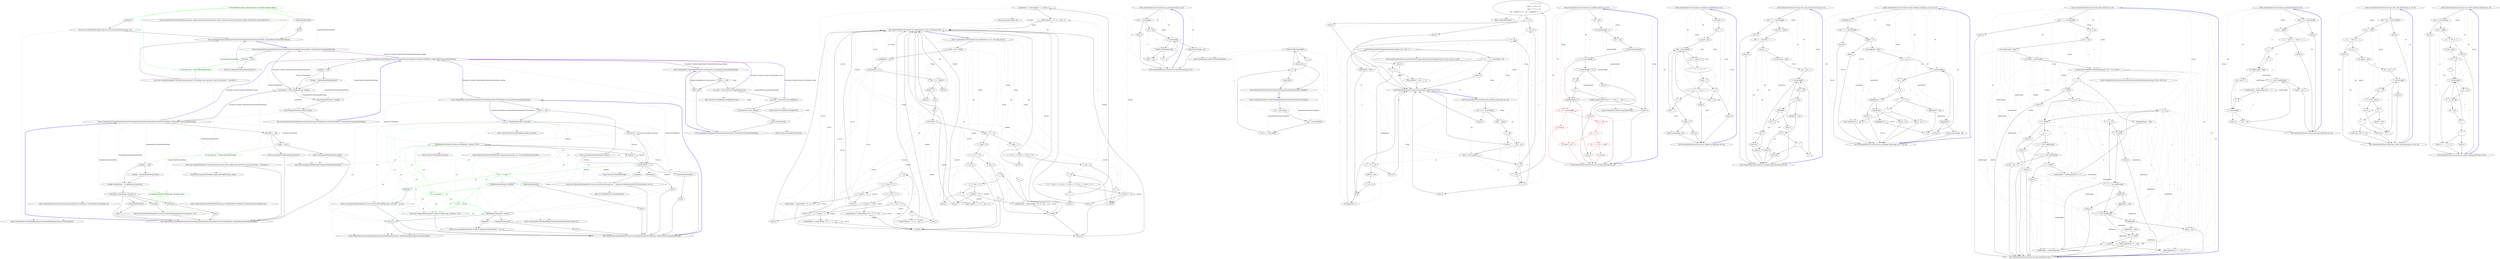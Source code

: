 digraph  {
m4_50 [cluster="CommonMark.Parser.BlockMethods.process_inlines(CommonMark.Syntax.Block, System.Collections.Generic.Dictionary<string, CommonMark.Syntax.Reference>)", file="CommonMarkConverter.cs", label="Entry CommonMark.Parser.BlockMethods.process_inlines(CommonMark.Syntax.Block, System.Collections.Generic.Dictionary<string, CommonMark.Syntax.Reference>)", span="287-287"];
m4_37 [cluster="CommonMark.Parser.BlockMethods.finalize(CommonMark.Syntax.Block, int)", file="CommonMarkConverter.cs", label="Entry CommonMark.Parser.BlockMethods.finalize(CommonMark.Syntax.Block, int)", span="156-156"];
m4_33 [cluster="System.IO.TextReader.ReadLine()", file="CommonMarkConverter.cs", label="Entry System.IO.TextReader.ReadLine()", span="0-0"];
m4_35 [cluster="CommonMark.CommonMarkException.CommonMarkException(string, CommonMark.Syntax.Block, System.Exception)", file="CommonMarkConverter.cs", label="Entry CommonMark.CommonMarkException.CommonMarkException(string, CommonMark.Syntax.Block, System.Exception)", span="31-31"];
m4_31 [cluster="CommonMark.Parser.BlockMethods.make_document()", file="CommonMarkConverter.cs", label="Entry CommonMark.Parser.BlockMethods.make_document()", span="33-33"];
m4_0 [cluster="CommonMark.CommonMarkConverter.ProcessStage1(System.IO.TextReader, CommonMark.CommonMarkSettings)", file="CommonMarkConverter.cs", label="Entry CommonMark.CommonMarkConverter.ProcessStage1(System.IO.TextReader, CommonMark.CommonMarkSettings)", span="35-35"];
m4_1 [cluster="CommonMark.CommonMarkConverter.ProcessStage1(System.IO.TextReader, CommonMark.CommonMarkSettings)", file="CommonMarkConverter.cs", label="source == null", span="37-37"];
m4_5 [cluster="CommonMark.CommonMarkConverter.ProcessStage1(System.IO.TextReader, CommonMark.CommonMarkSettings)", file="CommonMarkConverter.cs", label="source.Peek() != -1", span="45-45"];
m4_6 [cluster="CommonMark.CommonMarkConverter.ProcessStage1(System.IO.TextReader, CommonMark.CommonMarkSettings)", file="CommonMarkConverter.cs", label="BlockMethods.incorporate_line(source.ReadLine(), linenum, ref cur)", span="47-47"];
m4_2 [cluster="CommonMark.CommonMarkConverter.ProcessStage1(System.IO.TextReader, CommonMark.CommonMarkSettings)", file="CommonMarkConverter.cs", label="throw new ArgumentNullException(''source'');", span="38-38"];
m4_3 [cluster="CommonMark.CommonMarkConverter.ProcessStage1(System.IO.TextReader, CommonMark.CommonMarkSettings)", file="CommonMarkConverter.cs", label="var cur = BlockMethods.make_document()", span="40-40"];
m4_4 [cluster="CommonMark.CommonMarkConverter.ProcessStage1(System.IO.TextReader, CommonMark.CommonMarkSettings)", file="CommonMarkConverter.cs", label="int linenum = 1", span="42-42"];
m4_13 [cluster="CommonMark.CommonMarkConverter.ProcessStage1(System.IO.TextReader, CommonMark.CommonMarkSettings)", file="CommonMarkConverter.cs", label="throw new CommonMarkException(''An error occured while parsing line '' + linenum.ToString(CultureInfo.InvariantCulture), cur, ex);", span="61-61"];
m4_14 [cluster="CommonMark.CommonMarkConverter.ProcessStage1(System.IO.TextReader, CommonMark.CommonMarkSettings)", color=green, community=0, file="CommonMarkConverter.cs", label="7: cur != cur.top", span="68-68"];
m4_15 [cluster="CommonMark.CommonMarkConverter.ProcessStage1(System.IO.TextReader, CommonMark.CommonMarkSettings)", file="CommonMarkConverter.cs", label="BlockMethods.finalize(cur, linenum)", span="68-68"];
m4_16 [cluster="CommonMark.CommonMarkConverter.ProcessStage1(System.IO.TextReader, CommonMark.CommonMarkSettings)", color=green, community=0, file="CommonMarkConverter.cs", label="7: cur = cur.parent", span="71-71"];
m4_20 [cluster="CommonMark.CommonMarkConverter.ProcessStage1(System.IO.TextReader, CommonMark.CommonMarkSettings)", file="CommonMarkConverter.cs", label="throw new CommonMarkException(''An error occured while finalizing open containers.'', cur, ex);", span="78-78"];
m4_21 [cluster="CommonMark.CommonMarkConverter.ProcessStage1(System.IO.TextReader, CommonMark.CommonMarkSettings)", color=green, community=0, file="CommonMarkConverter.cs", label="10: cur != cur.top", span="83-83"];
m4_22 [cluster="CommonMark.CommonMarkConverter.ProcessStage1(System.IO.TextReader, CommonMark.CommonMarkSettings)", file="CommonMarkConverter.cs", label="throw new CommonMarkException(''Unable to finalize open containers.'', cur);", span="82-82"];
m4_23 [cluster="CommonMark.CommonMarkConverter.ProcessStage1(System.IO.TextReader, CommonMark.CommonMarkSettings)", file="CommonMarkConverter.cs", label="BlockMethods.finalize(cur, linenum)", span="86-86"];
m4_27 [cluster="CommonMark.CommonMarkConverter.ProcessStage1(System.IO.TextReader, CommonMark.CommonMarkSettings)", file="CommonMarkConverter.cs", label="throw new CommonMarkException(''Unable to finalize document element.'', cur, ex);", span="94-94"];
m4_28 [cluster="CommonMark.CommonMarkConverter.ProcessStage1(System.IO.TextReader, CommonMark.CommonMarkSettings)", file="CommonMarkConverter.cs", label="return cur;", span="97-97"];
m4_7 [cluster="CommonMark.CommonMarkConverter.ProcessStage1(System.IO.TextReader, CommonMark.CommonMarkSettings)", file="CommonMarkConverter.cs", label="linenum++", span="48-48"];
m4_8 [cluster="CommonMark.CommonMarkConverter.ProcessStage1(System.IO.TextReader, CommonMark.CommonMarkSettings)", file="CommonMarkConverter.cs", label=IOException, span="51-51"];
m4_10 [cluster="CommonMark.CommonMarkConverter.ProcessStage1(System.IO.TextReader, CommonMark.CommonMarkSettings)", file="CommonMarkConverter.cs", label=CommonMarkException, span="55-55"];
m4_12 [cluster="CommonMark.CommonMarkConverter.ProcessStage1(System.IO.TextReader, CommonMark.CommonMarkSettings)", file="CommonMarkConverter.cs", label=Exception, span="59-59"];
m4_9 [cluster="CommonMark.CommonMarkConverter.ProcessStage1(System.IO.TextReader, CommonMark.CommonMarkSettings)", file="CommonMarkConverter.cs", label="throw;", span="53-53"];
m4_11 [cluster="CommonMark.CommonMarkConverter.ProcessStage1(System.IO.TextReader, CommonMark.CommonMarkSettings)", file="CommonMarkConverter.cs", label="throw;", span="57-57"];
m4_17 [cluster="CommonMark.CommonMarkConverter.ProcessStage1(System.IO.TextReader, CommonMark.CommonMarkSettings)", file="CommonMarkConverter.cs", label=CommonMarkException, span="72-72"];
m4_19 [cluster="CommonMark.CommonMarkConverter.ProcessStage1(System.IO.TextReader, CommonMark.CommonMarkSettings)", file="CommonMarkConverter.cs", label=Exception, span="76-76"];
m4_18 [cluster="CommonMark.CommonMarkConverter.ProcessStage1(System.IO.TextReader, CommonMark.CommonMarkSettings)", file="CommonMarkConverter.cs", label="throw;", span="74-74"];
m4_24 [cluster="CommonMark.CommonMarkConverter.ProcessStage1(System.IO.TextReader, CommonMark.CommonMarkSettings)", file="CommonMarkConverter.cs", label=CommonMarkException, span="88-88"];
m4_26 [cluster="CommonMark.CommonMarkConverter.ProcessStage1(System.IO.TextReader, CommonMark.CommonMarkSettings)", file="CommonMarkConverter.cs", label=Exception, span="92-92"];
m4_25 [cluster="CommonMark.CommonMarkConverter.ProcessStage1(System.IO.TextReader, CommonMark.CommonMarkSettings)", file="CommonMarkConverter.cs", label="throw;", span="90-90"];
m4_29 [cluster="CommonMark.CommonMarkConverter.ProcessStage1(System.IO.TextReader, CommonMark.CommonMarkSettings)", file="CommonMarkConverter.cs", label="Exit CommonMark.CommonMarkConverter.ProcessStage1(System.IO.TextReader, CommonMark.CommonMarkSettings)", span="35-35"];
m4_88 [cluster="System.IO.StringReader.StringReader(string)", file="CommonMarkConverter.cs", label="Entry System.IO.StringReader.StringReader(string)", span="0-0"];
m4_51 [cluster="CommonMark.CommonMarkException.CommonMarkException(string, System.Exception)", file="CommonMarkConverter.cs", label="Entry CommonMark.CommonMarkException.CommonMarkException(string, System.Exception)", span="24-24"];
m4_89 [cluster="System.IO.StringWriter.StringWriter()", file="CommonMarkConverter.cs", label="Entry System.IO.StringWriter.StringWriter()", span="0-0"];
m4_73 [cluster="CommonMark.CommonMarkConverter.Convert(System.IO.TextReader, System.IO.TextWriter, CommonMark.CommonMarkSettings)", file="CommonMarkConverter.cs", label="Entry CommonMark.CommonMarkConverter.Convert(System.IO.TextReader, System.IO.TextWriter, CommonMark.CommonMarkSettings)", span="188-188"];
m4_74 [cluster="CommonMark.CommonMarkConverter.Convert(System.IO.TextReader, System.IO.TextWriter, CommonMark.CommonMarkSettings)", file="CommonMarkConverter.cs", label="settings == null", span="190-190"];
m4_76 [cluster="CommonMark.CommonMarkConverter.Convert(System.IO.TextReader, System.IO.TextWriter, CommonMark.CommonMarkSettings)", file="CommonMarkConverter.cs", label="var document = ProcessStage1(source, settings)", span="193-193"];
m4_77 [cluster="CommonMark.CommonMarkConverter.Convert(System.IO.TextReader, System.IO.TextWriter, CommonMark.CommonMarkSettings)", file="CommonMarkConverter.cs", label="ProcessStage2(document, settings)", span="194-194"];
m4_78 [cluster="CommonMark.CommonMarkConverter.Convert(System.IO.TextReader, System.IO.TextWriter, CommonMark.CommonMarkSettings)", file="CommonMarkConverter.cs", label="ProcessStage3(document, target, settings)", span="195-195"];
m4_75 [cluster="CommonMark.CommonMarkConverter.Convert(System.IO.TextReader, System.IO.TextWriter, CommonMark.CommonMarkSettings)", file="CommonMarkConverter.cs", label="settings = CommonMarkSettings.Default", span="191-191"];
m4_79 [cluster="CommonMark.CommonMarkConverter.Convert(System.IO.TextReader, System.IO.TextWriter, CommonMark.CommonMarkSettings)", file="CommonMarkConverter.cs", label="Exit CommonMark.CommonMarkConverter.Convert(System.IO.TextReader, System.IO.TextWriter, CommonMark.CommonMarkSettings)", span="188-188"];
m4_49 [cluster="System.ArgumentException.ArgumentException(string, string)", file="CommonMarkConverter.cs", label="Entry System.ArgumentException.ArgumentException(string, string)", span="0-0"];
m4_32 [cluster="System.IO.TextReader.Peek()", file="CommonMarkConverter.cs", label="Entry System.IO.TextReader.Peek()", span="0-0"];
m4_38 [cluster="CommonMark.CommonMarkConverter.ProcessStage2(CommonMark.Syntax.Block, CommonMark.CommonMarkSettings)", file="CommonMarkConverter.cs", label="Entry CommonMark.CommonMarkConverter.ProcessStage2(CommonMark.Syntax.Block, CommonMark.CommonMarkSettings)", span="108-108"];
m4_39 [cluster="CommonMark.CommonMarkConverter.ProcessStage2(CommonMark.Syntax.Block, CommonMark.CommonMarkSettings)", file="CommonMarkConverter.cs", label="document == null", span="110-110"];
m4_41 [cluster="CommonMark.CommonMarkConverter.ProcessStage2(CommonMark.Syntax.Block, CommonMark.CommonMarkSettings)", color=green, community=0, file="CommonMarkConverter.cs", label="15: document.tag != Syntax.BlockTag.document", span="115-115"];
m4_43 [cluster="CommonMark.CommonMarkConverter.ProcessStage2(CommonMark.Syntax.Block, CommonMark.CommonMarkSettings)", color=green, community=0, file="CommonMarkConverter.cs", label="15: BlockMethods.process_inlines(document, document.attributes.refmap)", span="120-120"];
m4_40 [cluster="CommonMark.CommonMarkConverter.ProcessStage2(CommonMark.Syntax.Block, CommonMark.CommonMarkSettings)", file="CommonMarkConverter.cs", label="throw new ArgumentNullException(''document'');", span="111-111"];
m4_42 [cluster="CommonMark.CommonMarkConverter.ProcessStage2(CommonMark.Syntax.Block, CommonMark.CommonMarkSettings)", file="CommonMarkConverter.cs", label="throw new ArgumentException(''The block element passed to this method must represent a top level document.'', ''document'');", span="114-114"];
m4_44 [cluster="CommonMark.CommonMarkConverter.ProcessStage2(CommonMark.Syntax.Block, CommonMark.CommonMarkSettings)", file="CommonMarkConverter.cs", label=CommonMarkException, span="120-120"];
m4_46 [cluster="CommonMark.CommonMarkConverter.ProcessStage2(CommonMark.Syntax.Block, CommonMark.CommonMarkSettings)", file="CommonMarkConverter.cs", label=Exception, span="124-124"];
m4_45 [cluster="CommonMark.CommonMarkConverter.ProcessStage2(CommonMark.Syntax.Block, CommonMark.CommonMarkSettings)", file="CommonMarkConverter.cs", label="throw;", span="122-122"];
m4_47 [cluster="CommonMark.CommonMarkConverter.ProcessStage2(CommonMark.Syntax.Block, CommonMark.CommonMarkSettings)", file="CommonMarkConverter.cs", label="throw new CommonMarkException(''An error occured during inline parsing.'', ex);", span="126-126"];
m4_48 [cluster="CommonMark.CommonMarkConverter.ProcessStage2(CommonMark.Syntax.Block, CommonMark.CommonMarkSettings)", file="CommonMarkConverter.cs", label="Exit CommonMark.CommonMarkConverter.ProcessStage2(CommonMark.Syntax.Block, CommonMark.CommonMarkSettings)", span="108-108"];
m4_52 [cluster="CommonMark.CommonMarkConverter.ProcessStage3(CommonMark.Syntax.Block, System.IO.TextWriter, CommonMark.CommonMarkSettings)", file="CommonMarkConverter.cs", label="Entry CommonMark.CommonMarkConverter.ProcessStage3(CommonMark.Syntax.Block, System.IO.TextWriter, CommonMark.CommonMarkSettings)", span="140-140"];
m4_53 [cluster="CommonMark.CommonMarkConverter.ProcessStage3(CommonMark.Syntax.Block, System.IO.TextWriter, CommonMark.CommonMarkSettings)", file="CommonMarkConverter.cs", label="document == null", span="142-142"];
m4_55 [cluster="CommonMark.CommonMarkConverter.ProcessStage3(CommonMark.Syntax.Block, System.IO.TextWriter, CommonMark.CommonMarkSettings)", file="CommonMarkConverter.cs", label="target == null", span="145-145"];
m4_57 [cluster="CommonMark.CommonMarkConverter.ProcessStage3(CommonMark.Syntax.Block, System.IO.TextWriter, CommonMark.CommonMarkSettings)", color=green, community=0, file="CommonMarkConverter.cs", label="24: document.tag != Syntax.BlockTag.document", span="150-150"];
m4_59 [cluster="CommonMark.CommonMarkConverter.ProcessStage3(CommonMark.Syntax.Block, System.IO.TextWriter, CommonMark.CommonMarkSettings)", file="CommonMarkConverter.cs", label="settings == null", span="151-151"];
m4_61 [cluster="CommonMark.CommonMarkConverter.ProcessStage3(CommonMark.Syntax.Block, System.IO.TextWriter, CommonMark.CommonMarkSettings)", file="CommonMarkConverter.cs", label="settings.OutputFormat == OutputFormat.SyntaxTree", span="156-156"];
m4_62 [cluster="CommonMark.CommonMarkConverter.ProcessStage3(CommonMark.Syntax.Block, System.IO.TextWriter, CommonMark.CommonMarkSettings)", file="CommonMarkConverter.cs", label="Printer.print_blocks(target, document, 0)", span="158-158"];
m4_63 [cluster="CommonMark.CommonMarkConverter.ProcessStage3(CommonMark.Syntax.Block, System.IO.TextWriter, CommonMark.CommonMarkSettings)", color=green, community=0, file="CommonMarkConverter.cs", label="24: HtmlPrinter.BlocksToHtml(target, document, false)", span="164-164"];
m4_54 [cluster="CommonMark.CommonMarkConverter.ProcessStage3(CommonMark.Syntax.Block, System.IO.TextWriter, CommonMark.CommonMarkSettings)", file="CommonMarkConverter.cs", label="throw new ArgumentNullException(''document'');", span="143-143"];
m4_56 [cluster="CommonMark.CommonMarkConverter.ProcessStage3(CommonMark.Syntax.Block, System.IO.TextWriter, CommonMark.CommonMarkSettings)", file="CommonMarkConverter.cs", label="throw new ArgumentNullException(''target'');", span="146-146"];
m4_58 [cluster="CommonMark.CommonMarkConverter.ProcessStage3(CommonMark.Syntax.Block, System.IO.TextWriter, CommonMark.CommonMarkSettings)", file="CommonMarkConverter.cs", label="throw new ArgumentException(''The block element passed to this method must represent a top level document.'', ''document'');", span="149-149"];
m4_60 [cluster="CommonMark.CommonMarkConverter.ProcessStage3(CommonMark.Syntax.Block, System.IO.TextWriter, CommonMark.CommonMarkSettings)", file="CommonMarkConverter.cs", label="settings = CommonMarkSettings.Default", span="152-152"];
m4_64 [cluster="CommonMark.CommonMarkConverter.ProcessStage3(CommonMark.Syntax.Block, System.IO.TextWriter, CommonMark.CommonMarkSettings)", file="CommonMarkConverter.cs", label=CommonMarkException, span="165-165"];
m4_66 [cluster="CommonMark.CommonMarkConverter.ProcessStage3(CommonMark.Syntax.Block, System.IO.TextWriter, CommonMark.CommonMarkSettings)", file="CommonMarkConverter.cs", label=IOException, span="169-169"];
m4_68 [cluster="CommonMark.CommonMarkConverter.ProcessStage3(CommonMark.Syntax.Block, System.IO.TextWriter, CommonMark.CommonMarkSettings)", file="CommonMarkConverter.cs", label=Exception, span="173-173"];
m4_65 [cluster="CommonMark.CommonMarkConverter.ProcessStage3(CommonMark.Syntax.Block, System.IO.TextWriter, CommonMark.CommonMarkSettings)", file="CommonMarkConverter.cs", label="throw;", span="167-167"];
m4_67 [cluster="CommonMark.CommonMarkConverter.ProcessStage3(CommonMark.Syntax.Block, System.IO.TextWriter, CommonMark.CommonMarkSettings)", file="CommonMarkConverter.cs", label="throw;", span="171-171"];
m4_69 [cluster="CommonMark.CommonMarkConverter.ProcessStage3(CommonMark.Syntax.Block, System.IO.TextWriter, CommonMark.CommonMarkSettings)", file="CommonMarkConverter.cs", label="throw new CommonMarkException(''An error occured during formatting of the document.'', ex);", span="175-175"];
m4_70 [cluster="CommonMark.CommonMarkConverter.ProcessStage3(CommonMark.Syntax.Block, System.IO.TextWriter, CommonMark.CommonMarkSettings)", file="CommonMarkConverter.cs", label="Exit CommonMark.CommonMarkConverter.ProcessStage3(CommonMark.Syntax.Block, System.IO.TextWriter, CommonMark.CommonMarkSettings)", span="140-140"];
m4_90 [cluster="System.IO.StringWriter.ToString()", file="CommonMarkConverter.cs", label="Entry System.IO.StringWriter.ToString()", span="0-0"];
m4_72 [cluster="CommonMark.Formatter.HtmlPrinter.blocks_to_html(System.IO.TextWriter, CommonMark.Syntax.Block, bool)", file="CommonMarkConverter.cs", label="Entry CommonMark.Formatter.HtmlPrinter.blocks_to_html(System.IO.TextWriter, CommonMark.Syntax.Block, bool)", span="75-75"];
m4_34 [cluster="CommonMark.Parser.BlockMethods.incorporate_line(string, int, ref CommonMark.Syntax.Block)", file="CommonMarkConverter.cs", label="Entry CommonMark.Parser.BlockMethods.incorporate_line(string, int, ref CommonMark.Syntax.Block)", span="401-401"];
m4_71 [cluster="CommonMark.Formatter.Printer.print_blocks(System.IO.TextWriter, CommonMark.Syntax.Block, int)", file="CommonMarkConverter.cs", label="Entry CommonMark.Formatter.Printer.print_blocks(System.IO.TextWriter, CommonMark.Syntax.Block, int)", span="42-42"];
m4_36 [cluster="int.ToString(System.IFormatProvider)", file="CommonMarkConverter.cs", label="Entry int.ToString(System.IFormatProvider)", span="0-0"];
m4_30 [cluster="System.ArgumentNullException.ArgumentNullException(string)", file="CommonMarkConverter.cs", label="Entry System.ArgumentNullException.ArgumentNullException(string)", span="0-0"];
m4_80 [cluster="CommonMark.CommonMarkConverter.Convert(string, CommonMark.CommonMarkSettings)", file="CommonMarkConverter.cs", label="Entry CommonMark.CommonMarkConverter.Convert(string, CommonMark.CommonMarkSettings)", span="205-205"];
m4_81 [cluster="CommonMark.CommonMarkConverter.Convert(string, CommonMark.CommonMarkSettings)", file="CommonMarkConverter.cs", label="source == null", span="207-207"];
m4_83 [cluster="CommonMark.CommonMarkConverter.Convert(string, CommonMark.CommonMarkSettings)", file="CommonMarkConverter.cs", label="var reader = new System.IO.StringReader(source)", span="210-210"];
m4_85 [cluster="CommonMark.CommonMarkConverter.Convert(string, CommonMark.CommonMarkSettings)", file="CommonMarkConverter.cs", label="Convert(reader, writer, settings)", span="213-213"];
m4_82 [cluster="CommonMark.CommonMarkConverter.Convert(string, CommonMark.CommonMarkSettings)", file="CommonMarkConverter.cs", label="return null;", span="208-208"];
m4_84 [cluster="CommonMark.CommonMarkConverter.Convert(string, CommonMark.CommonMarkSettings)", file="CommonMarkConverter.cs", label="var writer = new System.IO.StringWriter()", span="211-211"];
m4_86 [cluster="CommonMark.CommonMarkConverter.Convert(string, CommonMark.CommonMarkSettings)", file="CommonMarkConverter.cs", label="return writer.ToString();", span="215-215"];
m4_87 [cluster="CommonMark.CommonMarkConverter.Convert(string, CommonMark.CommonMarkSettings)", file="CommonMarkConverter.cs", label="Exit CommonMark.CommonMarkConverter.Convert(string, CommonMark.CommonMarkSettings)", span="205-205"];
m5_299 [cluster="string.Substring(int, int)", file="CommonMarkException.cs", label="Entry string.Substring(int, int)", span="0-0"];
m5_119 [cluster="CommonMark.Parser.Scanner.scan_spacechars(string, int, int)", file="CommonMarkException.cs", label="Entry CommonMark.Parser.Scanner.scan_spacechars(string, int, int)", span="218-218"];
m5_120 [cluster="CommonMark.Parser.Scanner.scan_spacechars(string, int, int)", file="CommonMarkException.cs", label="pos >= sourceLength", span="224-224"];
m5_122 [cluster="CommonMark.Parser.Scanner.scan_spacechars(string, int, int)", file="CommonMarkException.cs", label="var i = pos", span="227-227"];
m5_123 [cluster="CommonMark.Parser.Scanner.scan_spacechars(string, int, int)", file="CommonMarkException.cs", label="i < sourceLength", span="227-227"];
m5_124 [cluster="CommonMark.Parser.Scanner.scan_spacechars(string, int, int)", file="CommonMarkException.cs", label="!Utilities.IsWhitespace(s[i])", span="229-229"];
m5_125 [cluster="CommonMark.Parser.Scanner.scan_spacechars(string, int, int)", file="CommonMarkException.cs", label="return i - pos;", span="230-230"];
m5_127 [cluster="CommonMark.Parser.Scanner.scan_spacechars(string, int, int)", file="CommonMarkException.cs", label="return sourceLength - pos;", span="233-233"];
m5_121 [cluster="CommonMark.Parser.Scanner.scan_spacechars(string, int, int)", file="CommonMarkException.cs", label="return 0;", span="225-225"];
m5_126 [cluster="CommonMark.Parser.Scanner.scan_spacechars(string, int, int)", file="CommonMarkException.cs", label="i++", span="227-227"];
m5_128 [cluster="CommonMark.Parser.Scanner.scan_spacechars(string, int, int)", file="CommonMarkException.cs", label="Exit CommonMark.Parser.Scanner.scan_spacechars(string, int, int)", span="218-218"];
m5_56 [cluster="string.IndexOf(char)", file="CommonMarkException.cs", label="Entry string.IndexOf(char)", span="0-0"];
m5_239 [cluster="CommonMark.Parser.Scanner.scan_entity(string, int, int, out string, out int)", file="CommonMarkException.cs", label="Entry CommonMark.Parser.Scanner.scan_entity(string, int, int, out string, out int)", span="459-459"];
m5_240 [cluster="CommonMark.Parser.Scanner.scan_entity(string, int, int, out string, out int)", file="CommonMarkException.cs", label="var lastPos = pos + length", span="467-467"];
m5_243 [cluster="CommonMark.Parser.Scanner.scan_entity(string, int, int, out string, out int)", file="CommonMarkException.cs", label="pos + 3 >= lastPos", span="472-472"];
m5_245 [cluster="CommonMark.Parser.Scanner.scan_entity(string, int, int, out string, out int)", file="CommonMarkException.cs", label="s[pos] != '&'", span="475-475"];
m5_250 [cluster="CommonMark.Parser.Scanner.scan_entity(string, int, int, out string, out int)", file="CommonMarkException.cs", label="s[pos + 1] == '#'", span="481-481"];
m5_251 [cluster="CommonMark.Parser.Scanner.scan_entity(string, int, int, out string, out int)", file="CommonMarkException.cs", label="c = s[pos + 2]", span="483-483"];
m5_253 [cluster="CommonMark.Parser.Scanner.scan_entity(string, int, int, out string, out int)", file="CommonMarkException.cs", label="i = pos + 3", span="487-487"];
m5_255 [cluster="CommonMark.Parser.Scanner.scan_entity(string, int, int, out string, out int)", file="CommonMarkException.cs", label="c = s[i]", span="489-489"];
m5_269 [cluster="CommonMark.Parser.Scanner.scan_entity(string, int, int, out string, out int)", file="CommonMarkException.cs", label="return counter == 0 ? 0 : i - pos + 1;", span="510-510"];
m5_272 [cluster="CommonMark.Parser.Scanner.scan_entity(string, int, int, out string, out int)", file="CommonMarkException.cs", label="i = pos + 2", span="518-518"];
m5_274 [cluster="CommonMark.Parser.Scanner.scan_entity(string, int, int, out string, out int)", file="CommonMarkException.cs", label="c = s[i]", span="520-520"];
m5_280 [cluster="CommonMark.Parser.Scanner.scan_entity(string, int, int, out string, out int)", file="CommonMarkException.cs", label="return counter == 0 ? 0 : i - pos + 1;", span="529-529"];
m5_283 [cluster="CommonMark.Parser.Scanner.scan_entity(string, int, int, out string, out int)", file="CommonMarkException.cs", label="c = s[pos + 1]", span="538-538"];
m5_286 [cluster="CommonMark.Parser.Scanner.scan_entity(string, int, int, out string, out int)", file="CommonMarkException.cs", label="i = pos + 2", span="542-542"];
m5_288 [cluster="CommonMark.Parser.Scanner.scan_entity(string, int, int, out string, out int)", file="CommonMarkException.cs", label="c = s[i]", span="544-544"];
m5_293 [cluster="CommonMark.Parser.Scanner.scan_entity(string, int, int, out string, out int)", file="CommonMarkException.cs", label="namedEntity = s.Substring(pos + 1, counter + 1)", span="555-555"];
m5_294 [cluster="CommonMark.Parser.Scanner.scan_entity(string, int, int, out string, out int)", file="CommonMarkException.cs", label="return counter == 0 ? 0 : i - pos + 1;", span="556-556"];
m5_241 [cluster="CommonMark.Parser.Scanner.scan_entity(string, int, int, out string, out int)", file="CommonMarkException.cs", label="namedEntity = null", span="469-469"];
m5_254 [cluster="CommonMark.Parser.Scanner.scan_entity(string, int, int, out string, out int)", file="CommonMarkException.cs", label="i < lastPos", span="487-487"];
m5_273 [cluster="CommonMark.Parser.Scanner.scan_entity(string, int, int, out string, out int)", file="CommonMarkException.cs", label="i < lastPos", span="518-518"];
m5_287 [cluster="CommonMark.Parser.Scanner.scan_entity(string, int, int, out string, out int)", file="CommonMarkException.cs", label="i < lastPos", span="542-542"];
m5_242 [cluster="CommonMark.Parser.Scanner.scan_entity(string, int, int, out string, out int)", file="CommonMarkException.cs", label="numericEntity = 0", span="470-470"];
m5_259 [cluster="CommonMark.Parser.Scanner.scan_entity(string, int, int, out string, out int)", file="CommonMarkException.cs", label="numericEntity = numericEntity * 16 + (c - '0')", span="493-493"];
m5_263 [cluster="CommonMark.Parser.Scanner.scan_entity(string, int, int, out string, out int)", file="CommonMarkException.cs", label="numericEntity = numericEntity * 16 + (c - 'A' + 10)", span="499-499"];
m5_267 [cluster="CommonMark.Parser.Scanner.scan_entity(string, int, int, out string, out int)", file="CommonMarkException.cs", label="numericEntity = numericEntity * 16 + (c - 'a' + 10)", span="505-505"];
m5_278 [cluster="CommonMark.Parser.Scanner.scan_entity(string, int, int, out string, out int)", file="CommonMarkException.cs", label="numericEntity = numericEntity * 10 + (c - '0')", span="524-524"];
m5_244 [cluster="CommonMark.Parser.Scanner.scan_entity(string, int, int, out string, out int)", file="CommonMarkException.cs", label="return 0;", span="473-473"];
m5_246 [cluster="CommonMark.Parser.Scanner.scan_entity(string, int, int, out string, out int)", file="CommonMarkException.cs", label="return 0;", span="476-476"];
m5_247 [cluster="CommonMark.Parser.Scanner.scan_entity(string, int, int, out string, out int)", file="CommonMarkException.cs", label="char c", span="478-478"];
m5_248 [cluster="CommonMark.Parser.Scanner.scan_entity(string, int, int, out string, out int)", file="CommonMarkException.cs", label="int i", span="479-479"];
m5_249 [cluster="CommonMark.Parser.Scanner.scan_entity(string, int, int, out string, out int)", file="CommonMarkException.cs", label="int counter = 0", span="480-480"];
m5_257 [cluster="CommonMark.Parser.Scanner.scan_entity(string, int, int, out string, out int)", file="CommonMarkException.cs", label="++counter == 9", span="492-492"];
m5_261 [cluster="CommonMark.Parser.Scanner.scan_entity(string, int, int, out string, out int)", file="CommonMarkException.cs", label="++counter == 9", span="498-498"];
m5_265 [cluster="CommonMark.Parser.Scanner.scan_entity(string, int, int, out string, out int)", file="CommonMarkException.cs", label="++counter == 9", span="504-504"];
m5_276 [cluster="CommonMark.Parser.Scanner.scan_entity(string, int, int, out string, out int)", file="CommonMarkException.cs", label="++counter == 9", span="523-523"];
m5_290 [cluster="CommonMark.Parser.Scanner.scan_entity(string, int, int, out string, out int)", file="CommonMarkException.cs", label="++counter == 32", span="547-547"];
m5_252 [cluster="CommonMark.Parser.Scanner.scan_entity(string, int, int, out string, out int)", file="CommonMarkException.cs", label="c == 'x' || c == 'X'", span="484-484"];
m5_271 [cluster="CommonMark.Parser.Scanner.scan_entity(string, int, int, out string, out int)", file="CommonMarkException.cs", label="i++", span="487-487"];
m5_297 [cluster="CommonMark.Parser.Scanner.scan_entity(string, int, int, out string, out int)", file="CommonMarkException.cs", label="return 0;", span="563-563"];
m5_256 [cluster="CommonMark.Parser.Scanner.scan_entity(string, int, int, out string, out int)", file="CommonMarkException.cs", label="c >= '0' && c <= '9'", span="490-490"];
m5_260 [cluster="CommonMark.Parser.Scanner.scan_entity(string, int, int, out string, out int)", file="CommonMarkException.cs", label="c >= 'A' && c <= 'F'", span="496-496"];
m5_264 [cluster="CommonMark.Parser.Scanner.scan_entity(string, int, int, out string, out int)", file="CommonMarkException.cs", label="c >= 'a' && c <= 'f'", span="502-502"];
m5_268 [cluster="CommonMark.Parser.Scanner.scan_entity(string, int, int, out string, out int)", file="CommonMarkException.cs", label="c == ';'", span="509-509"];
m5_258 [cluster="CommonMark.Parser.Scanner.scan_entity(string, int, int, out string, out int)", file="CommonMarkException.cs", label="return 0;", span="492-492"];
m5_262 [cluster="CommonMark.Parser.Scanner.scan_entity(string, int, int, out string, out int)", file="CommonMarkException.cs", label="return 0;", span="498-498"];
m5_266 [cluster="CommonMark.Parser.Scanner.scan_entity(string, int, int, out string, out int)", file="CommonMarkException.cs", label="return 0;", span="504-504"];
m5_270 [cluster="CommonMark.Parser.Scanner.scan_entity(string, int, int, out string, out int)", file="CommonMarkException.cs", label="return 0;", span="512-512"];
m5_282 [cluster="CommonMark.Parser.Scanner.scan_entity(string, int, int, out string, out int)", file="CommonMarkException.cs", label="i++", span="518-518"];
m5_275 [cluster="CommonMark.Parser.Scanner.scan_entity(string, int, int, out string, out int)", file="CommonMarkException.cs", label="c >= '0' && c <= '9'", span="521-521"];
m5_279 [cluster="CommonMark.Parser.Scanner.scan_entity(string, int, int, out string, out int)", file="CommonMarkException.cs", label="c == ';'", span="528-528"];
m5_277 [cluster="CommonMark.Parser.Scanner.scan_entity(string, int, int, out string, out int)", file="CommonMarkException.cs", label="return 0;", span="523-523"];
m5_281 [cluster="CommonMark.Parser.Scanner.scan_entity(string, int, int, out string, out int)", file="CommonMarkException.cs", label="return 0;", span="531-531"];
m5_284 [cluster="CommonMark.Parser.Scanner.scan_entity(string, int, int, out string, out int)", file="CommonMarkException.cs", label="(c < 'A' || c > 'Z') && (c < 'a' && c > 'z')", span="539-539"];
m5_285 [cluster="CommonMark.Parser.Scanner.scan_entity(string, int, int, out string, out int)", file="CommonMarkException.cs", label="return 0;", span="540-540"];
m5_296 [cluster="CommonMark.Parser.Scanner.scan_entity(string, int, int, out string, out int)", file="CommonMarkException.cs", label="i++", span="542-542"];
m5_289 [cluster="CommonMark.Parser.Scanner.scan_entity(string, int, int, out string, out int)", file="CommonMarkException.cs", label="(c >= '0' && c <= '9') || (c >= 'A' && c <= 'Z') || (c >= 'a' && c <= 'z')", span="545-545"];
m5_292 [cluster="CommonMark.Parser.Scanner.scan_entity(string, int, int, out string, out int)", file="CommonMarkException.cs", label="c == ';'", span="553-553"];
m5_291 [cluster="CommonMark.Parser.Scanner.scan_entity(string, int, int, out string, out int)", file="CommonMarkException.cs", label="return 0;", span="548-548"];
m5_295 [cluster="CommonMark.Parser.Scanner.scan_entity(string, int, int, out string, out int)", file="CommonMarkException.cs", label="return 0;", span="559-559"];
m5_298 [cluster="CommonMark.Parser.Scanner.scan_entity(string, int, int, out string, out int)", file="CommonMarkException.cs", label="Exit CommonMark.Parser.Scanner.scan_entity(string, int, int, out string, out int)", span="459-459"];
m5_0 [cluster="CommonMark.Parser.Scanner.scan_autolink_uri(string, int, int)", file="CommonMarkException.cs", label="Entry CommonMark.Parser.Scanner.scan_autolink_uri(string, int, int)", span="12-12"];
m5_1 [cluster="CommonMark.Parser.Scanner.scan_autolink_uri(string, int, int)", file="CommonMarkException.cs", label="var i = pos", span="16-16"];
m5_3 [cluster="CommonMark.Parser.Scanner.scan_autolink_uri(string, int, int)", file="CommonMarkException.cs", label="var c = s[i]", span="18-18"];
m5_6 [cluster="CommonMark.Parser.Scanner.scan_autolink_uri(string, int, int)", file="CommonMarkException.cs", label="++i < sourceLength", span="21-21"];
m5_9 [cluster="CommonMark.Parser.Scanner.scan_autolink_uri(string, int, int)", file="CommonMarkException.cs", label="c = s[i]", span="26-26"];
m5_15 [cluster="CommonMark.Parser.Scanner.scan_autolink_uri(string, int, int)", color=red, community=0, file="CommonMarkException.cs", label="21: ++i < sourceLength", span="36-36"];
m5_16 [cluster="CommonMark.Parser.Scanner.scan_autolink_uri(string, int, int)", color=red, community=0, file="CommonMarkException.cs", label="21: c = s[i]", span="38-38"];
m5_18 [cluster="CommonMark.Parser.Scanner.scan_autolink_uri(string, int, int)", color=red, community=0, file="CommonMarkException.cs", label="21: return i - pos + 1;", span="40-40"];
m5_2 [cluster="CommonMark.Parser.Scanner.scan_autolink_uri(string, int, int)", file="CommonMarkException.cs", label="var schemeLength = 0", span="17-17"];
m5_7 [cluster="CommonMark.Parser.Scanner.scan_autolink_uri(string, int, int)", file="CommonMarkException.cs", label="++schemeLength > 32", span="23-23"];
m5_13 [cluster="CommonMark.Parser.Scanner.scan_autolink_uri(string, int, int)", file="CommonMarkException.cs", label="schemeLength < 2", span="33-33"];
m5_4 [cluster="CommonMark.Parser.Scanner.scan_autolink_uri(string, int, int)", file="CommonMarkException.cs", label="!Utilities.IsAsciiLetter(c)", span="19-19"];
m5_5 [cluster="CommonMark.Parser.Scanner.scan_autolink_uri(string, int, int)", file="CommonMarkException.cs", label="return 0;", span="19-19"];
m5_8 [cluster="CommonMark.Parser.Scanner.scan_autolink_uri(string, int, int)", file="CommonMarkException.cs", label="return 0;", span="24-24"];
m5_10 [cluster="CommonMark.Parser.Scanner.scan_autolink_uri(string, int, int)", file="CommonMarkException.cs", label="c == ':'", span="27-27"];
m5_11 [cluster="CommonMark.Parser.Scanner.scan_autolink_uri(string, int, int)", file="CommonMarkException.cs", label="!Utilities.IsAsciiLetter(c) && c != '+' && c != '.' && c != '-'", span="29-29"];
m5_12 [cluster="CommonMark.Parser.Scanner.scan_autolink_uri(string, int, int)", file="CommonMarkException.cs", label="return 0;", span="30-30"];
m5_14 [cluster="CommonMark.Parser.Scanner.scan_autolink_uri(string, int, int)", file="CommonMarkException.cs", label="return 0;", span="34-34"];
m5_21 [cluster="CommonMark.Parser.Scanner.scan_autolink_uri(string, int, int)", color=red, community=0, file="CommonMarkException.cs", label="21: return 0;", span="46-46"];
m5_17 [cluster="CommonMark.Parser.Scanner.scan_autolink_uri(string, int, int)", color=red, community=0, file="CommonMarkException.cs", label="21: c == '>'", span="39-39"];
m5_19 [cluster="CommonMark.Parser.Scanner.scan_autolink_uri(string, int, int)", color=red, community=0, file="CommonMarkException.cs", label="21: c == '<' || c <= 0x20", span="42-42"];
m5_20 [cluster="CommonMark.Parser.Scanner.scan_autolink_uri(string, int, int)", color=red, community=0, file="CommonMarkException.cs", label="21: return 0;", span="43-43"];
m5_22 [cluster="CommonMark.Parser.Scanner.scan_autolink_uri(string, int, int)", file="CommonMarkException.cs", label="Exit CommonMark.Parser.Scanner.scan_autolink_uri(string, int, int)", span="12-12"];
m5_57 [cluster="CommonMark.Parser.ScannerCharacterMatcher.MatchAsciiLetterOrDigit(string, ref char, ref int, int, char)", file="CommonMarkException.cs", label="Entry CommonMark.Parser.ScannerCharacterMatcher.MatchAsciiLetterOrDigit(string, ref char, ref int, int, char)", span="95-95"];
m5_174 [cluster="CommonMark.Parser.Scanner.scan_thematic_break(string, int, int)", file="CommonMarkException.cs", label="Entry CommonMark.Parser.Scanner.scan_thematic_break(string, int, int)", span="333-333"];
m5_175 [cluster="CommonMark.Parser.Scanner.scan_thematic_break(string, int, int)", file="CommonMarkException.cs", label="var count = 0", span="339-339"];
m5_177 [cluster="CommonMark.Parser.Scanner.scan_thematic_break(string, int, int)", file="CommonMarkException.cs", label="var ipos = pos", span="341-341"];
m5_178 [cluster="CommonMark.Parser.Scanner.scan_thematic_break(string, int, int)", file="CommonMarkException.cs", label="ipos < sourceLength", span="342-342"];
m5_179 [cluster="CommonMark.Parser.Scanner.scan_thematic_break(string, int, int)", file="CommonMarkException.cs", label="var c = s[ipos++]", span="344-344"];
m5_191 [cluster="CommonMark.Parser.Scanner.scan_thematic_break(string, int, int)", file="CommonMarkException.cs", label="return sourceLength - pos;", span="366-366"];
m5_176 [cluster="CommonMark.Parser.Scanner.scan_thematic_break(string, int, int)", file="CommonMarkException.cs", label="var x = '\0'", span="340-340"];
m5_181 [cluster="CommonMark.Parser.Scanner.scan_thematic_break(string, int, int)", file="CommonMarkException.cs", label="count == 0", span="348-348"];
m5_187 [cluster="CommonMark.Parser.Scanner.scan_thematic_break(string, int, int)", file="CommonMarkException.cs", label="count++", span="358-358"];
m5_189 [cluster="CommonMark.Parser.Scanner.scan_thematic_break(string, int, int)", file="CommonMarkException.cs", label="count < 3", span="363-363"];
m5_186 [cluster="CommonMark.Parser.Scanner.scan_thematic_break(string, int, int)", file="CommonMarkException.cs", label="c == x", span="357-357"];
m5_180 [cluster="CommonMark.Parser.Scanner.scan_thematic_break(string, int, int)", file="CommonMarkException.cs", label="c == ' ' || c == '\t' || c == '\n'", span="346-346"];
m5_182 [cluster="CommonMark.Parser.Scanner.scan_thematic_break(string, int, int)", file="CommonMarkException.cs", label="c == '*' || c == '_' || c == '-'", span="350-350"];
m5_183 [cluster="CommonMark.Parser.Scanner.scan_thematic_break(string, int, int)", file="CommonMarkException.cs", label="x = c", span="351-351"];
m5_184 [cluster="CommonMark.Parser.Scanner.scan_thematic_break(string, int, int)", file="CommonMarkException.cs", label="return 0;", span="353-353"];
m5_185 [cluster="CommonMark.Parser.Scanner.scan_thematic_break(string, int, int)", file="CommonMarkException.cs", label="count = 1", span="355-355"];
m5_188 [cluster="CommonMark.Parser.Scanner.scan_thematic_break(string, int, int)", file="CommonMarkException.cs", label="return 0;", span="360-360"];
m5_190 [cluster="CommonMark.Parser.Scanner.scan_thematic_break(string, int, int)", file="CommonMarkException.cs", label="return 0;", span="364-364"];
m5_192 [cluster="CommonMark.Parser.Scanner.scan_thematic_break(string, int, int)", file="CommonMarkException.cs", label="Exit CommonMark.Parser.Scanner.scan_thematic_break(string, int, int)", span="333-333"];
m5_193 [cluster="CommonMark.Parser.Scanner.scan_open_code_fence(string, int, int)", file="CommonMarkException.cs", label="Entry CommonMark.Parser.Scanner.scan_open_code_fence(string, int, int)", span="372-372"];
m5_194 [cluster="CommonMark.Parser.Scanner.scan_open_code_fence(string, int, int)", file="CommonMarkException.cs", label="pos + 3 >= sourceLength", span="380-380"];
m5_196 [cluster="CommonMark.Parser.Scanner.scan_open_code_fence(string, int, int)", file="CommonMarkException.cs", label="var fchar = s[pos]", span="383-383"];
m5_201 [cluster="CommonMark.Parser.Scanner.scan_open_code_fence(string, int, int)", file="CommonMarkException.cs", label="var i = pos + 1", span="389-389"];
m5_202 [cluster="CommonMark.Parser.Scanner.scan_open_code_fence(string, int, int)", file="CommonMarkException.cs", label="i < sourceLength", span="389-389"];
m5_203 [cluster="CommonMark.Parser.Scanner.scan_open_code_fence(string, int, int)", file="CommonMarkException.cs", label="var c = s[i]", span="391-391"];
m5_195 [cluster="CommonMark.Parser.Scanner.scan_open_code_fence(string, int, int)", file="CommonMarkException.cs", label="return 0;", span="381-381"];
m5_197 [cluster="CommonMark.Parser.Scanner.scan_open_code_fence(string, int, int)", file="CommonMarkException.cs", label="fchar != '`' && fchar != '~'", span="384-384"];
m5_204 [cluster="CommonMark.Parser.Scanner.scan_open_code_fence(string, int, int)", file="CommonMarkException.cs", label="c == fchar", span="393-393"];
m5_198 [cluster="CommonMark.Parser.Scanner.scan_open_code_fence(string, int, int)", file="CommonMarkException.cs", label="return 0;", span="385-385"];
m5_199 [cluster="CommonMark.Parser.Scanner.scan_open_code_fence(string, int, int)", file="CommonMarkException.cs", label="var cnt = 1", span="387-387"];
m5_200 [cluster="CommonMark.Parser.Scanner.scan_open_code_fence(string, int, int)", file="CommonMarkException.cs", label="var fenceDone = false", span="388-388"];
m5_207 [cluster="CommonMark.Parser.Scanner.scan_open_code_fence(string, int, int)", file="CommonMarkException.cs", label="cnt++", span="398-398"];
m5_209 [cluster="CommonMark.Parser.Scanner.scan_open_code_fence(string, int, int)", file="CommonMarkException.cs", label="cnt < 3", span="403-403"];
m5_212 [cluster="CommonMark.Parser.Scanner.scan_open_code_fence(string, int, int)", file="CommonMarkException.cs", label="return cnt;", span="407-407"];
m5_214 [cluster="CommonMark.Parser.Scanner.scan_open_code_fence(string, int, int)", file="CommonMarkException.cs", label="cnt < 3", span="410-410"];
m5_216 [cluster="CommonMark.Parser.Scanner.scan_open_code_fence(string, int, int)", file="CommonMarkException.cs", label="return cnt;", span="413-413"];
m5_205 [cluster="CommonMark.Parser.Scanner.scan_open_code_fence(string, int, int)", file="CommonMarkException.cs", label=fenceDone, span="395-395"];
m5_213 [cluster="CommonMark.Parser.Scanner.scan_open_code_fence(string, int, int)", file="CommonMarkException.cs", label="i++", span="389-389"];
m5_211 [cluster="CommonMark.Parser.Scanner.scan_open_code_fence(string, int, int)", file="CommonMarkException.cs", label="c == '\n'", span="406-406"];
m5_208 [cluster="CommonMark.Parser.Scanner.scan_open_code_fence(string, int, int)", file="CommonMarkException.cs", label="fenceDone = true", span="402-402"];
m5_206 [cluster="CommonMark.Parser.Scanner.scan_open_code_fence(string, int, int)", file="CommonMarkException.cs", label="return 0;", span="396-396"];
m5_210 [cluster="CommonMark.Parser.Scanner.scan_open_code_fence(string, int, int)", file="CommonMarkException.cs", label="return 0;", span="404-404"];
m5_215 [cluster="CommonMark.Parser.Scanner.scan_open_code_fence(string, int, int)", file="CommonMarkException.cs", label="return 0;", span="411-411"];
m5_217 [cluster="CommonMark.Parser.Scanner.scan_open_code_fence(string, int, int)", file="CommonMarkException.cs", label="Exit CommonMark.Parser.Scanner.scan_open_code_fence(string, int, int)", span="372-372"];
m5_130 [cluster="CommonMark.Parser.Scanner.scan_atx_heading_start(string, int, int, out int)", file="CommonMarkException.cs", label="Entry CommonMark.Parser.Scanner.scan_atx_heading_start(string, int, int, out int)", span="239-239"];
m5_131 [cluster="CommonMark.Parser.Scanner.scan_atx_heading_start(string, int, int, out int)", file="CommonMarkException.cs", label="headingLevel = 1", span="246-246"];
m5_132 [cluster="CommonMark.Parser.Scanner.scan_atx_heading_start(string, int, int, out int)", file="CommonMarkException.cs", label="pos + 1 >= sourceLength", span="247-247"];
m5_134 [cluster="CommonMark.Parser.Scanner.scan_atx_heading_start(string, int, int, out int)", file="CommonMarkException.cs", label="s[pos] != '#'", span="250-250"];
m5_137 [cluster="CommonMark.Parser.Scanner.scan_atx_heading_start(string, int, int, out int)", file="CommonMarkException.cs", label="var i = pos + 1", span="254-254"];
m5_138 [cluster="CommonMark.Parser.Scanner.scan_atx_heading_start(string, int, int, out int)", file="CommonMarkException.cs", label="i < sourceLength", span="254-254"];
m5_139 [cluster="CommonMark.Parser.Scanner.scan_atx_heading_start(string, int, int, out int)", file="CommonMarkException.cs", label="var c = s[i]", span="256-256"];
m5_144 [cluster="CommonMark.Parser.Scanner.scan_atx_heading_start(string, int, int, out int)", file="CommonMarkException.cs", label="return i - pos;", span="264-264"];
m5_149 [cluster="CommonMark.Parser.Scanner.scan_atx_heading_start(string, int, int, out int)", file="CommonMarkException.cs", label="return i - pos + 1;", span="274-274"];
m5_150 [cluster="CommonMark.Parser.Scanner.scan_atx_heading_start(string, int, int, out int)", file="CommonMarkException.cs", label="return spaceExists ? i - pos : 0;", span="278-278"];
m5_153 [cluster="CommonMark.Parser.Scanner.scan_atx_heading_start(string, int, int, out int)", file="CommonMarkException.cs", label="return sourceLength - pos;", span="283-283"];
m5_141 [cluster="CommonMark.Parser.Scanner.scan_atx_heading_start(string, int, int, out int)", file="CommonMarkException.cs", label="headingLevel == 6", span="260-260"];
m5_145 [cluster="CommonMark.Parser.Scanner.scan_atx_heading_start(string, int, int, out int)", file="CommonMarkException.cs", label="headingLevel++", span="266-266"];
m5_133 [cluster="CommonMark.Parser.Scanner.scan_atx_heading_start(string, int, int, out int)", file="CommonMarkException.cs", label="return 0;", span="248-248"];
m5_135 [cluster="CommonMark.Parser.Scanner.scan_atx_heading_start(string, int, int, out int)", file="CommonMarkException.cs", label="return 0;", span="251-251"];
m5_136 [cluster="CommonMark.Parser.Scanner.scan_atx_heading_start(string, int, int, out int)", file="CommonMarkException.cs", label="var spaceExists = false", span="253-253"];
m5_143 [cluster="CommonMark.Parser.Scanner.scan_atx_heading_start(string, int, int, out int)", file="CommonMarkException.cs", label=spaceExists, span="263-263"];
m5_152 [cluster="CommonMark.Parser.Scanner.scan_atx_heading_start(string, int, int, out int)", file="CommonMarkException.cs", label=spaceExists, span="282-282"];
m5_151 [cluster="CommonMark.Parser.Scanner.scan_atx_heading_start(string, int, int, out int)", file="CommonMarkException.cs", label="i++", span="254-254"];
m5_140 [cluster="CommonMark.Parser.Scanner.scan_atx_heading_start(string, int, int, out int)", file="CommonMarkException.cs", label="c == '#'", span="258-258"];
m5_146 [cluster="CommonMark.Parser.Scanner.scan_atx_heading_start(string, int, int, out int)", file="CommonMarkException.cs", label="c == ' ' || c == '\t'", span="268-268"];
m5_148 [cluster="CommonMark.Parser.Scanner.scan_atx_heading_start(string, int, int, out int)", file="CommonMarkException.cs", label="c == '\n'", span="272-272"];
m5_142 [cluster="CommonMark.Parser.Scanner.scan_atx_heading_start(string, int, int, out int)", file="CommonMarkException.cs", label="return 0;", span="261-261"];
m5_147 [cluster="CommonMark.Parser.Scanner.scan_atx_heading_start(string, int, int, out int)", file="CommonMarkException.cs", label="spaceExists = true", span="270-270"];
m5_154 [cluster="CommonMark.Parser.Scanner.scan_atx_heading_start(string, int, int, out int)", file="CommonMarkException.cs", label="return 0;", span="285-285"];
m5_155 [cluster="CommonMark.Parser.Scanner.scan_atx_heading_start(string, int, int, out int)", file="CommonMarkException.cs", label="Exit CommonMark.Parser.Scanner.scan_atx_heading_start(string, int, int, out int)", span="239-239"];
m5_300 [cluster="CommonMark.Parser.Scanner.HasNonWhitespace(CommonMark.Syntax.StringPart)", file="CommonMarkException.cs", label="Entry CommonMark.Parser.Scanner.HasNonWhitespace(CommonMark.Syntax.StringPart)", span="569-569"];
m5_301 [cluster="CommonMark.Parser.Scanner.HasNonWhitespace(CommonMark.Syntax.StringPart)", file="CommonMarkException.cs", label="var s = part.Source", span="571-571"];
m5_302 [cluster="CommonMark.Parser.Scanner.HasNonWhitespace(CommonMark.Syntax.StringPart)", file="CommonMarkException.cs", label="var i = part.StartIndex", span="572-572"];
m5_303 [cluster="CommonMark.Parser.Scanner.HasNonWhitespace(CommonMark.Syntax.StringPart)", file="CommonMarkException.cs", label="var l = i + part.Length", span="573-573"];
m5_305 [cluster="CommonMark.Parser.Scanner.HasNonWhitespace(CommonMark.Syntax.StringPart)", file="CommonMarkException.cs", label="!Utilities.IsWhitespace(s[i])", span="577-577"];
m5_304 [cluster="CommonMark.Parser.Scanner.HasNonWhitespace(CommonMark.Syntax.StringPart)", file="CommonMarkException.cs", label="i < l", span="575-575"];
m5_307 [cluster="CommonMark.Parser.Scanner.HasNonWhitespace(CommonMark.Syntax.StringPart)", file="CommonMarkException.cs", label="i++", span="580-580"];
m5_308 [cluster="CommonMark.Parser.Scanner.HasNonWhitespace(CommonMark.Syntax.StringPart)", file="CommonMarkException.cs", label="return false;", span="583-583"];
m5_306 [cluster="CommonMark.Parser.Scanner.HasNonWhitespace(CommonMark.Syntax.StringPart)", file="CommonMarkException.cs", label="return true;", span="578-578"];
m5_309 [cluster="CommonMark.Parser.Scanner.HasNonWhitespace(CommonMark.Syntax.StringPart)", file="CommonMarkException.cs", label="Exit CommonMark.Parser.Scanner.HasNonWhitespace(CommonMark.Syntax.StringPart)", span="569-569"];
m5_58 [cluster="CommonMark.Parser.Scanner.scan_link_url(string, int, int)", file="CommonMarkException.cs", label="Entry CommonMark.Parser.Scanner.scan_link_url(string, int, int)", span="117-117"];
m5_59 [cluster="CommonMark.Parser.Scanner.scan_link_url(string, int, int)", file="CommonMarkException.cs", label="pos + 1 >= sourceLength", span="125-125"];
m5_61 [cluster="CommonMark.Parser.Scanner.scan_link_url(string, int, int)", file="CommonMarkException.cs", label="var i = pos", span="128-128"];
m5_62 [cluster="CommonMark.Parser.Scanner.scan_link_url(string, int, int)", file="CommonMarkException.cs", label="var c = s[i]", span="129-129"];
m5_64 [cluster="CommonMark.Parser.Scanner.scan_link_url(string, int, int)", file="CommonMarkException.cs", label="var lastPos = sourceLength - 1", span="131-131"];
m5_65 [cluster="CommonMark.Parser.Scanner.scan_link_url(string, int, int)", file="CommonMarkException.cs", label="ScannerCharacterMatcher.MatchWhitespaces(s, ref c, ref i, lastPos)", span="133-133"];
m5_69 [cluster="CommonMark.Parser.Scanner.scan_link_url(string, int, int)", file="CommonMarkException.cs", label="c = s[++i]", span="138-138"];
m5_76 [cluster="CommonMark.Parser.Scanner.scan_link_url(string, int, int)", file="CommonMarkException.cs", label="return i - pos + 1;", span="143-143"];
m5_80 [cluster="CommonMark.Parser.Scanner.scan_link_url(string, int, int)", file="CommonMarkException.cs", label="c = s[++i]", span="146-146"];
m5_90 [cluster="CommonMark.Parser.Scanner.scan_link_url(string, int, int)", file="CommonMarkException.cs", label="return i - pos;", span="163-163"];
m5_93 [cluster="CommonMark.Parser.Scanner.scan_link_url(string, int, int)", file="CommonMarkException.cs", label="return openParens ? 0 : i - pos;", span="167-167"];
m5_95 [cluster="CommonMark.Parser.Scanner.scan_link_url(string, int, int)", file="CommonMarkException.cs", label="return openParens ? 0 : i - pos + 1;", span="170-170"];
m5_97 [cluster="CommonMark.Parser.Scanner.scan_link_url(string, int, int)", file="CommonMarkException.cs", label="c = s[++i]", span="173-173"];
m5_60 [cluster="CommonMark.Parser.Scanner.scan_link_url(string, int, int)", file="CommonMarkException.cs", label="return 0;", span="126-126"];
m5_63 [cluster="CommonMark.Parser.Scanner.scan_link_url(string, int, int)", file="CommonMarkException.cs", label="var nextEscaped = false", span="130-130"];
m5_73 [cluster="CommonMark.Parser.Scanner.scan_link_url(string, int, int)", file="CommonMarkException.cs", label="c == '<' && !nextEscaped", span="142-142"];
m5_75 [cluster="CommonMark.Parser.Scanner.scan_link_url(string, int, int)", file="CommonMarkException.cs", label="c == '>' && !nextEscaped", span="143-143"];
m5_79 [cluster="CommonMark.Parser.Scanner.scan_link_url(string, int, int)", file="CommonMarkException.cs", label="nextEscaped = !nextEscaped && c == '\\'", span="145-145"];
m5_84 [cluster="CommonMark.Parser.Scanner.scan_link_url(string, int, int)", file="CommonMarkException.cs", label="c == '(' && !nextEscaped", span="154-154"];
m5_88 [cluster="CommonMark.Parser.Scanner.scan_link_url(string, int, int)", file="CommonMarkException.cs", label="c == ')' && !nextEscaped", span="160-160"];
m5_96 [cluster="CommonMark.Parser.Scanner.scan_link_url(string, int, int)", file="CommonMarkException.cs", label="nextEscaped = !nextEscaped && c == '\\'", span="172-172"];
m5_67 [cluster="CommonMark.Parser.Scanner.scan_link_url(string, int, int)", file="CommonMarkException.cs", label="i == lastPos", span="137-137"];
m5_70 [cluster="CommonMark.Parser.Scanner.scan_link_url(string, int, int)", file="CommonMarkException.cs", label="i <= lastPos", span="139-139"];
m5_77 [cluster="CommonMark.Parser.Scanner.scan_link_url(string, int, int)", file="CommonMarkException.cs", label="i == lastPos", span="144-144"];
m5_83 [cluster="CommonMark.Parser.Scanner.scan_link_url(string, int, int)", file="CommonMarkException.cs", label="i <= lastPos", span="152-152"];
m5_94 [cluster="CommonMark.Parser.Scanner.scan_link_url(string, int, int)", file="CommonMarkException.cs", label="i == lastPos", span="169-169"];
m5_66 [cluster="CommonMark.Parser.Scanner.scan_link_url(string, int, int)", file="CommonMarkException.cs", label="c == '<'", span="135-135"];
m5_92 [cluster="CommonMark.Parser.Scanner.scan_link_url(string, int, int)", file="CommonMarkException.cs", label="c <= 0x20", span="166-166"];
m5_82 [cluster="CommonMark.Parser.Scanner.scan_link_url(string, int, int)", file="CommonMarkException.cs", label="bool openParens = false", span="151-151"];
m5_68 [cluster="CommonMark.Parser.Scanner.scan_link_url(string, int, int)", file="CommonMarkException.cs", label="return 0;", span="137-137"];
m5_71 [cluster="CommonMark.Parser.Scanner.scan_link_url(string, int, int)", file="CommonMarkException.cs", label="c == '\n' || c == ' '", span="141-141"];
m5_81 [cluster="CommonMark.Parser.Scanner.scan_link_url(string, int, int)", file="CommonMarkException.cs", label="return 0;", span="148-148"];
m5_72 [cluster="CommonMark.Parser.Scanner.scan_link_url(string, int, int)", file="CommonMarkException.cs", label="return 0;", span="141-141"];
m5_74 [cluster="CommonMark.Parser.Scanner.scan_link_url(string, int, int)", file="CommonMarkException.cs", label="return 0;", span="142-142"];
m5_78 [cluster="CommonMark.Parser.Scanner.scan_link_url(string, int, int)", file="CommonMarkException.cs", label="return 0;", span="144-144"];
m5_85 [cluster="CommonMark.Parser.Scanner.scan_link_url(string, int, int)", file="CommonMarkException.cs", label=openParens, span="156-156"];
m5_89 [cluster="CommonMark.Parser.Scanner.scan_link_url(string, int, int)", file="CommonMarkException.cs", label="!openParens", span="162-162"];
m5_98 [cluster="CommonMark.Parser.Scanner.scan_link_url(string, int, int)", file="CommonMarkException.cs", label="return 0;", span="176-176"];
m5_86 [cluster="CommonMark.Parser.Scanner.scan_link_url(string, int, int)", file="CommonMarkException.cs", label="return 0;", span="157-157"];
m5_87 [cluster="CommonMark.Parser.Scanner.scan_link_url(string, int, int)", file="CommonMarkException.cs", label="openParens = true", span="158-158"];
m5_91 [cluster="CommonMark.Parser.Scanner.scan_link_url(string, int, int)", file="CommonMarkException.cs", label="openParens = false", span="164-164"];
m5_99 [cluster="CommonMark.Parser.Scanner.scan_link_url(string, int, int)", file="CommonMarkException.cs", label="Exit CommonMark.Parser.Scanner.scan_link_url(string, int, int)", span="117-117"];
m5_101 [cluster="CommonMark.Parser.Scanner.scan_link_title(string, int, int)", file="CommonMarkException.cs", label="Entry CommonMark.Parser.Scanner.scan_link_title(string, int, int)", span="184-184"];
m5_102 [cluster="CommonMark.Parser.Scanner.scan_link_title(string, int, int)", file="CommonMarkException.cs", label="pos + 2 >= sourceLength", span="193-193"];
m5_104 [cluster="CommonMark.Parser.Scanner.scan_link_title(string, int, int)", file="CommonMarkException.cs", label="var c1 = s[pos]", span="196-196"];
m5_110 [cluster="CommonMark.Parser.Scanner.scan_link_title(string, int, int)", file="CommonMarkException.cs", label="var i = pos + 1", span="203-203"];
m5_111 [cluster="CommonMark.Parser.Scanner.scan_link_title(string, int, int)", file="CommonMarkException.cs", label="i < sourceLength", span="203-203"];
m5_112 [cluster="CommonMark.Parser.Scanner.scan_link_title(string, int, int)", file="CommonMarkException.cs", label="var c = s[i]", span="205-205"];
m5_114 [cluster="CommonMark.Parser.Scanner.scan_link_title(string, int, int)", file="CommonMarkException.cs", label="return i - pos + 1;", span="207-207"];
m5_103 [cluster="CommonMark.Parser.Scanner.scan_link_title(string, int, int)", file="CommonMarkException.cs", label="return 0;", span="194-194"];
m5_105 [cluster="CommonMark.Parser.Scanner.scan_link_title(string, int, int)", file="CommonMarkException.cs", label="c1 != '''' && c1 != '\'' && c1 != '('", span="197-197"];
m5_107 [cluster="CommonMark.Parser.Scanner.scan_link_title(string, int, int)", file="CommonMarkException.cs", label="c1 == '('", span="200-200"];
m5_113 [cluster="CommonMark.Parser.Scanner.scan_link_title(string, int, int)", file="CommonMarkException.cs", label="c == c1 && !nextEscaped", span="206-206"];
m5_106 [cluster="CommonMark.Parser.Scanner.scan_link_title(string, int, int)", file="CommonMarkException.cs", label="return 0;", span="198-198"];
m5_108 [cluster="CommonMark.Parser.Scanner.scan_link_title(string, int, int)", file="CommonMarkException.cs", label="c1 = ')'", span="200-200"];
m5_109 [cluster="CommonMark.Parser.Scanner.scan_link_title(string, int, int)", file="CommonMarkException.cs", label="var nextEscaped = false", span="202-202"];
m5_115 [cluster="CommonMark.Parser.Scanner.scan_link_title(string, int, int)", file="CommonMarkException.cs", label="nextEscaped = !nextEscaped && c == '\\'", span="209-209"];
m5_116 [cluster="CommonMark.Parser.Scanner.scan_link_title(string, int, int)", file="CommonMarkException.cs", label="i++", span="203-203"];
m5_117 [cluster="CommonMark.Parser.Scanner.scan_link_title(string, int, int)", file="CommonMarkException.cs", label="return 0;", span="212-212"];
m5_118 [cluster="CommonMark.Parser.Scanner.scan_link_title(string, int, int)", file="CommonMarkException.cs", label="Exit CommonMark.Parser.Scanner.scan_link_title(string, int, int)", span="184-184"];
m5_24 [cluster="CommonMark.Parser.Scanner.scan_autolink_email(string, int, int)", file="CommonMarkException.cs", label="Entry CommonMark.Parser.Scanner.scan_autolink_email(string, int, int)", span="52-52"];
m5_25 [cluster="CommonMark.Parser.Scanner.scan_autolink_email(string, int, int)", file="CommonMarkException.cs", label="pos + 6 >= sourceLength", span="63-63"];
m5_27 [cluster="CommonMark.Parser.Scanner.scan_autolink_email(string, int, int)", file="CommonMarkException.cs", label="char c = s[pos]", span="66-66"];
m5_30 [cluster="CommonMark.Parser.Scanner.scan_autolink_email(string, int, int)", file="CommonMarkException.cs", label="int i = pos", span="70-70"];
m5_31 [cluster="CommonMark.Parser.Scanner.scan_autolink_email(string, int, int)", file="CommonMarkException.cs", label="int ln = sourceLength - 1", span="71-71"];
m5_38 [cluster="CommonMark.Parser.Scanner.scan_autolink_email(string, int, int)", file="CommonMarkException.cs", label="c = s[++i]", span="83-83"];
m5_41 [cluster="CommonMark.Parser.Scanner.scan_autolink_email(string, int, int)", file="CommonMarkException.cs", label="c = s[++i]", span="88-88"];
m5_45 [cluster="CommonMark.Parser.Scanner.scan_autolink_email(string, int, int)", file="CommonMarkException.cs", label="!ScannerCharacterMatcher.MatchAsciiLetterOrDigit(s, ref c, ref i, ln, '-')", span="94-94"];
m5_47 [cluster="CommonMark.Parser.Scanner.scan_autolink_email(string, int, int)", file="CommonMarkException.cs", label="s[i - 1] == '-' || i - domainStart > 63", span="97-97"];
m5_50 [cluster="CommonMark.Parser.Scanner.scan_autolink_email(string, int, int)", file="CommonMarkException.cs", label="return hadDot ? i - pos + 1 : 0;", span="101-101"];
m5_54 [cluster="CommonMark.Parser.Scanner.scan_autolink_email(string, int, int)", file="CommonMarkException.cs", label="c = s[++i]", span="107-107"];
m5_26 [cluster="CommonMark.Parser.Scanner.scan_autolink_email(string, int, int)", file="CommonMarkException.cs", label="return 0;", span="64-64"];
m5_28 [cluster="CommonMark.Parser.Scanner.scan_autolink_email(string, int, int)", file="CommonMarkException.cs", label="c == '@'", span="67-67"];
m5_33 [cluster="CommonMark.Parser.Scanner.scan_autolink_email(string, int, int)", file="CommonMarkException.cs", label="c == '@'", span="74-74"];
m5_34 [cluster="CommonMark.Parser.Scanner.scan_autolink_email(string, int, int)", file="CommonMarkException.cs", label="(c < 'a' || c > 'z')\r\n                    && (c < 'A' || c > 'Z')\r\n                    && (c < '0' || c > '9')\r\n                    && ''.!#$%&'*+/=?^_`{|}~-''.IndexOf(c) == -1", span="77-80"];
m5_29 [cluster="CommonMark.Parser.Scanner.scan_autolink_email(string, int, int)", file="CommonMarkException.cs", label="return 0;", span="68-68"];
m5_32 [cluster="CommonMark.Parser.Scanner.scan_autolink_email(string, int, int)", file="CommonMarkException.cs", label="i <= ln", span="72-72"];
m5_36 [cluster="CommonMark.Parser.Scanner.scan_autolink_email(string, int, int)", file="CommonMarkException.cs", label="i == ln", span="82-82"];
m5_39 [cluster="CommonMark.Parser.Scanner.scan_autolink_email(string, int, int)", file="CommonMarkException.cs", label="i == ln", span="87-87"];
m5_51 [cluster="CommonMark.Parser.Scanner.scan_autolink_email(string, int, int)", file="CommonMarkException.cs", label="c != '.' || i == ln", span="103-103"];
m5_35 [cluster="CommonMark.Parser.Scanner.scan_autolink_email(string, int, int)", file="CommonMarkException.cs", label="return 0;", span="81-81"];
m5_37 [cluster="CommonMark.Parser.Scanner.scan_autolink_email(string, int, int)", file="CommonMarkException.cs", label="return 0;", span="82-82"];
m5_40 [cluster="CommonMark.Parser.Scanner.scan_autolink_email(string, int, int)", file="CommonMarkException.cs", label="return 0;", span="87-87"];
m5_42 [cluster="CommonMark.Parser.Scanner.scan_autolink_email(string, int, int)", file="CommonMarkException.cs", label="bool hadDot = false", span="89-89"];
m5_44 [cluster="CommonMark.Parser.Scanner.scan_autolink_email(string, int, int)", file="CommonMarkException.cs", label="var domainStart = i", span="93-93"];
m5_43 [cluster="CommonMark.Parser.Scanner.scan_autolink_email(string, int, int)", file="CommonMarkException.cs", label=true, span="91-91"];
m5_46 [cluster="CommonMark.Parser.Scanner.scan_autolink_email(string, int, int)", file="CommonMarkException.cs", label="return 0;", span="95-95"];
m5_49 [cluster="CommonMark.Parser.Scanner.scan_autolink_email(string, int, int)", file="CommonMarkException.cs", label="c == '>'", span="100-100"];
m5_48 [cluster="CommonMark.Parser.Scanner.scan_autolink_email(string, int, int)", file="CommonMarkException.cs", label="return 0;", span="98-98"];
m5_52 [cluster="CommonMark.Parser.Scanner.scan_autolink_email(string, int, int)", file="CommonMarkException.cs", label="return 0;", span="104-104"];
m5_53 [cluster="CommonMark.Parser.Scanner.scan_autolink_email(string, int, int)", file="CommonMarkException.cs", label="hadDot = true", span="106-106"];
m5_55 [cluster="CommonMark.Parser.Scanner.scan_autolink_email(string, int, int)", file="CommonMarkException.cs", label="Exit CommonMark.Parser.Scanner.scan_autolink_email(string, int, int)", span="52-52"];
m5_218 [cluster="CommonMark.Parser.Scanner.scan_close_code_fence(string, int, int, int)", file="CommonMarkException.cs", label="Entry CommonMark.Parser.Scanner.scan_close_code_fence(string, int, int, int)", span="419-419"];
m5_219 [cluster="CommonMark.Parser.Scanner.scan_close_code_fence(string, int, int, int)", file="CommonMarkException.cs", label="pos + len >= sourceLength", span="430-430"];
m5_221 [cluster="CommonMark.Parser.Scanner.scan_close_code_fence(string, int, int, int)", file="CommonMarkException.cs", label="var c1 = s[pos]", span="433-433"];
m5_226 [cluster="CommonMark.Parser.Scanner.scan_close_code_fence(string, int, int, int)", file="CommonMarkException.cs", label="var i = pos + 1", span="439-439"];
m5_227 [cluster="CommonMark.Parser.Scanner.scan_close_code_fence(string, int, int, int)", file="CommonMarkException.cs", label="i < sourceLength", span="439-439"];
m5_228 [cluster="CommonMark.Parser.Scanner.scan_close_code_fence(string, int, int, int)", file="CommonMarkException.cs", label="var c = s[i]", span="441-441"];
m5_234 [cluster="CommonMark.Parser.Scanner.scan_close_code_fence(string, int, int, int)", file="CommonMarkException.cs", label="return cnt < len ? 0 : cnt;", span="447-447"];
m5_220 [cluster="CommonMark.Parser.Scanner.scan_close_code_fence(string, int, int, int)", file="CommonMarkException.cs", label="return 0;", span="431-431"];
m5_222 [cluster="CommonMark.Parser.Scanner.scan_close_code_fence(string, int, int, int)", file="CommonMarkException.cs", label="c1 != '`' && c1 != '~'", span="434-434"];
m5_229 [cluster="CommonMark.Parser.Scanner.scan_close_code_fence(string, int, int, int)", file="CommonMarkException.cs", label="c == c1 && !spaces", span="442-442"];
m5_223 [cluster="CommonMark.Parser.Scanner.scan_close_code_fence(string, int, int, int)", file="CommonMarkException.cs", label="return 0;", span="435-435"];
m5_224 [cluster="CommonMark.Parser.Scanner.scan_close_code_fence(string, int, int, int)", file="CommonMarkException.cs", label="var cnt = 1", span="437-437"];
m5_225 [cluster="CommonMark.Parser.Scanner.scan_close_code_fence(string, int, int, int)", file="CommonMarkException.cs", label="var spaces = false", span="438-438"];
m5_230 [cluster="CommonMark.Parser.Scanner.scan_close_code_fence(string, int, int, int)", file="CommonMarkException.cs", label="cnt++", span="443-443"];
m5_236 [cluster="CommonMark.Parser.Scanner.scan_close_code_fence(string, int, int, int)", file="CommonMarkException.cs", label="i++", span="439-439"];
m5_237 [cluster="CommonMark.Parser.Scanner.scan_close_code_fence(string, int, int, int)", file="CommonMarkException.cs", label="return 0;", span="452-452"];
m5_231 [cluster="CommonMark.Parser.Scanner.scan_close_code_fence(string, int, int, int)", file="CommonMarkException.cs", label="c == ' '", span="444-444"];
m5_233 [cluster="CommonMark.Parser.Scanner.scan_close_code_fence(string, int, int, int)", file="CommonMarkException.cs", label="c == '\n'", span="446-446"];
m5_232 [cluster="CommonMark.Parser.Scanner.scan_close_code_fence(string, int, int, int)", file="CommonMarkException.cs", label="spaces = true", span="445-445"];
m5_235 [cluster="CommonMark.Parser.Scanner.scan_close_code_fence(string, int, int, int)", file="CommonMarkException.cs", label="return 0;", span="449-449"];
m5_238 [cluster="CommonMark.Parser.Scanner.scan_close_code_fence(string, int, int, int)", file="CommonMarkException.cs", label="Exit CommonMark.Parser.Scanner.scan_close_code_fence(string, int, int, int)", span="419-419"];
m5_23 [cluster="CommonMark.Utilities.IsAsciiLetter(char)", file="CommonMarkException.cs", label="Entry CommonMark.Utilities.IsAsciiLetter(char)", span="37-37"];
m5_156 [cluster="CommonMark.Parser.Scanner.scan_setext_heading_line(string, int, int)", file="CommonMarkException.cs", label="Entry CommonMark.Parser.Scanner.scan_setext_heading_line(string, int, int)", span="292-292"];
m5_157 [cluster="CommonMark.Parser.Scanner.scan_setext_heading_line(string, int, int)", file="CommonMarkException.cs", label="pos >= sourceLength", span="300-300"];
m5_159 [cluster="CommonMark.Parser.Scanner.scan_setext_heading_line(string, int, int)", file="CommonMarkException.cs", label="var c1 = s[pos]", span="303-303"];
m5_163 [cluster="CommonMark.Parser.Scanner.scan_setext_heading_line(string, int, int)", file="CommonMarkException.cs", label="var i = pos + 1", span="309-309"];
m5_164 [cluster="CommonMark.Parser.Scanner.scan_setext_heading_line(string, int, int)", file="CommonMarkException.cs", label="i < sourceLength", span="309-309"];
m5_165 [cluster="CommonMark.Parser.Scanner.scan_setext_heading_line(string, int, int)", file="CommonMarkException.cs", label="var c = s[i]", span="311-311"];
m5_158 [cluster="CommonMark.Parser.Scanner.scan_setext_heading_line(string, int, int)", file="CommonMarkException.cs", label="return 0;", span="301-301"];
m5_160 [cluster="CommonMark.Parser.Scanner.scan_setext_heading_line(string, int, int)", file="CommonMarkException.cs", label="c1 != '=' && c1 != '-'", span="305-305"];
m5_166 [cluster="CommonMark.Parser.Scanner.scan_setext_heading_line(string, int, int)", file="CommonMarkException.cs", label="c == c1 && !fin", span="312-312"];
m5_172 [cluster="CommonMark.Parser.Scanner.scan_setext_heading_line(string, int, int)", file="CommonMarkException.cs", label="return c1 == '=' ? 1 : 2;", span="325-325"];
m5_161 [cluster="CommonMark.Parser.Scanner.scan_setext_heading_line(string, int, int)", file="CommonMarkException.cs", label="return 0;", span="306-306"];
m5_162 [cluster="CommonMark.Parser.Scanner.scan_setext_heading_line(string, int, int)", file="CommonMarkException.cs", label="var fin = false", span="308-308"];
m5_171 [cluster="CommonMark.Parser.Scanner.scan_setext_heading_line(string, int, int)", file="CommonMarkException.cs", label="i++", span="309-309"];
m5_168 [cluster="CommonMark.Parser.Scanner.scan_setext_heading_line(string, int, int)", file="CommonMarkException.cs", label="c == ' '", span="316-316"];
m5_169 [cluster="CommonMark.Parser.Scanner.scan_setext_heading_line(string, int, int)", file="CommonMarkException.cs", label="c == '\n'", span="319-319"];
m5_167 [cluster="CommonMark.Parser.Scanner.scan_setext_heading_line(string, int, int)", file="CommonMarkException.cs", label="fin = true", span="315-315"];
m5_170 [cluster="CommonMark.Parser.Scanner.scan_setext_heading_line(string, int, int)", file="CommonMarkException.cs", label="return 0;", span="322-322"];
m5_173 [cluster="CommonMark.Parser.Scanner.scan_setext_heading_line(string, int, int)", file="CommonMarkException.cs", label="Exit CommonMark.Parser.Scanner.scan_setext_heading_line(string, int, int)", span="292-292"];
m5_129 [cluster="CommonMark.Utilities.IsWhitespace(char)", file="CommonMarkException.cs", label="Entry CommonMark.Utilities.IsWhitespace(char)", span="53-53"];
m5_100 [cluster="CommonMark.Parser.ScannerCharacterMatcher.MatchWhitespaces(string, ref char, ref int, int)", file="CommonMarkException.cs", label="Entry CommonMark.Parser.ScannerCharacterMatcher.MatchWhitespaces(string, ref char, ref int, int)", span="13-13"];
m4_0 -> m4_1  [key=0, style=solid];
m4_0 -> m4_5  [color=darkseagreen4, key=1, label="System.IO.TextReader", style=dashed];
m4_0 -> m4_6  [color=darkseagreen4, key=1, label="System.IO.TextReader", style=dashed];
m4_0 -> m4_3  [color=darkorchid, key=3, label="method methodReturn CommonMark.Syntax.Block ProcessStage1", style=bold];
m4_0 -> m4_73  [color=darkorchid, key=3, label="Parameter variable CommonMark.CommonMarkSettings settings", style=bold];
m4_1 -> m4_2  [key=0, style=solid];
m4_1 -> m4_3  [key=0, style=solid];
m4_5 -> m4_6  [key=0, style=solid];
m4_5 -> m4_8  [key=0, style=solid];
m4_5 -> m4_10  [key=0, style=solid];
m4_5 -> m4_12  [key=0, style=solid];
m4_5 -> m4_14  [color=green, key=0, style=solid];
m4_5 -> m4_32  [key=2, style=dotted];
m4_6 -> m4_7  [key=0, style=solid];
m4_6 -> m4_33  [key=2, style=dotted];
m4_6 -> m4_34  [key=2, style=dotted];
m4_6 -> m4_6  [color=darkseagreen4, key=1, label=cur, style=dashed];
m4_6 -> m4_13  [color=darkseagreen4, key=1, label=cur, style=dashed];
m4_6 -> m4_14  [color=green, key=1, label=cur, style=dashed];
m4_6 -> m4_15  [color=darkseagreen4, key=1, label=cur, style=dashed];
m4_6 -> m4_16  [color=green, key=1, label=cur, style=dashed];
m4_6 -> m4_20  [color=darkseagreen4, key=1, label=cur, style=dashed];
m4_6 -> m4_21  [color=green, key=1, label=cur, style=dashed];
m4_6 -> m4_22  [color=darkseagreen4, key=1, label=cur, style=dashed];
m4_6 -> m4_23  [color=darkseagreen4, key=1, label=cur, style=dashed];
m4_6 -> m4_27  [color=darkseagreen4, key=1, label=cur, style=dashed];
m4_6 -> m4_28  [color=darkseagreen4, key=1, label=cur, style=dashed];
m4_2 -> m4_29  [key=0, style=solid];
m4_2 -> m4_30  [key=2, style=dotted];
m4_3 -> m4_4  [key=0, style=solid];
m4_3 -> m4_31  [key=2, style=dotted];
m4_3 -> m4_6  [color=darkseagreen4, key=1, label=cur, style=dashed];
m4_3 -> m4_13  [color=darkseagreen4, key=1, label=cur, style=dashed];
m4_3 -> m4_14  [color=green, key=1, label=cur, style=dashed];
m4_3 -> m4_15  [color=darkseagreen4, key=1, label=cur, style=dashed];
m4_3 -> m4_16  [color=green, key=1, label=cur, style=dashed];
m4_3 -> m4_20  [color=darkseagreen4, key=1, label=cur, style=dashed];
m4_3 -> m4_21  [color=green, key=1, label=cur, style=dashed];
m4_3 -> m4_22  [color=darkseagreen4, key=1, label=cur, style=dashed];
m4_3 -> m4_23  [color=darkseagreen4, key=1, label=cur, style=dashed];
m4_3 -> m4_27  [color=darkseagreen4, key=1, label=cur, style=dashed];
m4_3 -> m4_28  [color=darkseagreen4, key=1, label=cur, style=dashed];
m4_4 -> m4_5  [key=0, style=solid];
m4_4 -> m4_6  [color=darkseagreen4, key=1, label=linenum, style=dashed];
m4_4 -> m4_7  [color=darkseagreen4, key=1, label=linenum, style=dashed];
m4_4 -> m4_13  [color=darkseagreen4, key=1, label=linenum, style=dashed];
m4_4 -> m4_15  [color=darkseagreen4, key=1, label=linenum, style=dashed];
m4_4 -> m4_23  [color=darkseagreen4, key=1, label=linenum, style=dashed];
m4_4 -> m4_4  [color=darkorchid, key=3, label="Local variable int linenum", style=bold];
m4_13 -> m4_29  [key=0, style=solid];
m4_13 -> m4_35  [key=2, style=dotted];
m4_13 -> m4_36  [key=2, style=dotted];
m4_14 -> m4_15  [color=green, key=0, style=solid];
m4_14 -> m4_17  [color=green, key=0, style=solid];
m4_14 -> m4_19  [color=green, key=0, style=solid];
m4_14 -> m4_21  [color=green, key=0, style=solid];
m4_15 -> m4_16  [color=green, key=0, style=solid];
m4_15 -> m4_37  [key=2, style=dotted];
m4_16 -> m4_6  [color=green, key=0, style=solid];
m4_16 -> m4_16  [color=green, key=1, label=cur, style=dashed];
m4_16 -> m4_20  [color=green, key=1, label=cur, style=dashed];
m4_16 -> m4_21  [color=green, key=1, label=cur, style=dashed];
m4_16 -> m4_22  [color=green, key=1, label=cur, style=dashed];
m4_16 -> m4_23  [color=green, key=1, label=cur, style=dashed];
m4_16 -> m4_27  [color=green, key=1, label=cur, style=dashed];
m4_16 -> m4_28  [color=green, key=1, label=cur, style=dashed];
m4_20 -> m4_29  [key=0, style=solid];
m4_20 -> m4_35  [key=2, style=dotted];
m4_21 -> m4_22  [color=green, key=0, style=solid];
m4_21 -> m4_23  [color=green, key=0, style=solid];
m4_22 -> m4_29  [key=0, style=solid];
m4_22 -> m4_35  [key=2, style=dotted];
m4_23 -> m4_24  [key=0, style=solid];
m4_23 -> m4_26  [key=0, style=solid];
m4_23 -> m4_28  [key=0, style=solid];
m4_23 -> m4_37  [key=2, style=dotted];
m4_27 -> m4_29  [key=0, style=solid];
m4_27 -> m4_35  [key=2, style=dotted];
m4_28 -> m4_29  [key=0, style=solid];
m4_7 -> m4_5  [key=0, style=solid];
m4_7 -> m4_7  [color=darkseagreen4, key=1, label=linenum, style=dashed];
m4_7 -> m4_13  [color=darkseagreen4, key=1, label=linenum, style=dashed];
m4_7 -> m4_15  [color=darkseagreen4, key=1, label=linenum, style=dashed];
m4_7 -> m4_23  [color=darkseagreen4, key=1, label=linenum, style=dashed];
m4_8 -> m4_9  [key=0, style=solid];
m4_10 -> m4_11  [key=0, style=solid];
m4_12 -> m4_13  [key=0, style=solid];
m4_9 -> m4_29  [key=0, style=solid];
m4_11 -> m4_29  [key=0, style=solid];
m4_17 -> m4_18  [key=0, style=solid];
m4_19 -> m4_20  [key=0, style=solid];
m4_18 -> m4_29  [key=0, style=solid];
m4_24 -> m4_25  [key=0, style=solid];
m4_26 -> m4_27  [key=0, style=solid];
m4_25 -> m4_29  [key=0, style=solid];
m4_29 -> m4_0  [color=blue, key=0, style=bold];
m4_73 -> m4_74  [key=0, style=solid];
m4_73 -> m4_76  [color=darkseagreen4, key=1, label="System.IO.TextReader", style=dashed];
m4_73 -> m4_77  [color=darkseagreen4, key=1, label="CommonMark.CommonMarkSettings", style=dashed];
m4_73 -> m4_78  [color=darkseagreen4, key=1, label="System.IO.TextWriter", style=dashed];
m4_73 -> m4_80  [color=darkorchid, key=3, label="Parameter variable CommonMark.CommonMarkSettings settings", style=bold];
m4_73 -> m4_83  [color=darkorchid, key=3, label="Parameter variable System.IO.TextReader source", style=bold];
m4_73 -> m4_84  [color=darkorchid, key=3, label="Parameter variable System.IO.TextWriter target", style=bold];
m4_74 -> m4_75  [key=0, style=solid];
m4_74 -> m4_76  [key=0, style=solid];
m4_76 -> m4_77  [key=0, style=solid];
m4_76 -> m4_0  [key=2, style=dotted];
m4_76 -> m4_78  [color=darkseagreen4, key=1, label=document, style=dashed];
m4_77 -> m4_78  [key=0, style=solid];
m4_77 -> m4_38  [key=2, style=dotted];
m4_78 -> m4_79  [key=0, style=solid];
m4_78 -> m4_52  [key=2, style=dotted];
m4_75 -> m4_76  [key=0, style=solid];
m4_75 -> m4_77  [color=darkseagreen4, key=1, label="CommonMark.CommonMarkSettings", style=dashed];
m4_75 -> m4_78  [color=darkseagreen4, key=1, label="CommonMark.CommonMarkSettings", style=dashed];
m4_79 -> m4_73  [color=blue, key=0, style=bold];
m4_38 -> m4_39  [key=0, style=solid];
m4_38 -> m4_41  [color=green, key=1, label="CommonMark.Syntax.Block", style=dashed];
m4_38 -> m4_43  [color=green, key=1, label="CommonMark.Syntax.Block", style=dashed];
m4_38 -> m4_76  [color=darkorchid, key=3, label="Parameter variable CommonMark.Syntax.Block document", style=bold];
m4_38 -> m4_73  [color=darkorchid, key=3, label="Parameter variable CommonMark.CommonMarkSettings settings", style=bold];
m4_39 -> m4_40  [key=0, style=solid];
m4_39 -> m4_41  [color=green, key=0, style=solid];
m4_41 -> m4_42  [color=green, key=0, style=solid];
m4_41 -> m4_43  [color=green, key=0, style=solid];
m4_43 -> m4_44  [color=green, key=0, style=solid];
m4_43 -> m4_46  [color=green, key=0, style=solid];
m4_43 -> m4_48  [color=green, key=0, style=solid];
m4_43 -> m4_50  [color=green, key=2, style=dotted];
m4_40 -> m4_48  [key=0, style=solid];
m4_40 -> m4_30  [key=2, style=dotted];
m4_42 -> m4_48  [key=0, style=solid];
m4_42 -> m4_49  [key=2, style=dotted];
m4_44 -> m4_45  [key=0, style=solid];
m4_46 -> m4_47  [key=0, style=solid];
m4_45 -> m4_48  [key=0, style=solid];
m4_47 -> m4_48  [key=0, style=solid];
m4_47 -> m4_51  [key=2, style=dotted];
m4_48 -> m4_38  [color=blue, key=0, style=bold];
m4_52 -> m4_53  [key=0, style=solid];
m4_52 -> m4_55  [color=darkseagreen4, key=1, label="System.IO.TextWriter", style=dashed];
m4_52 -> m4_57  [color=green, key=1, label="CommonMark.Syntax.Block", style=dashed];
m4_52 -> m4_59  [color=darkseagreen4, key=1, label="CommonMark.CommonMarkSettings", style=dashed];
m4_52 -> m4_61  [color=darkseagreen4, key=1, label="CommonMark.CommonMarkSettings", style=dashed];
m4_52 -> m4_62  [color=darkseagreen4, key=1, label="CommonMark.Syntax.Block", style=dashed];
m4_52 -> m4_63  [color=green, key=1, label="CommonMark.Syntax.Block", style=dashed];
m4_52 -> m4_73  [color=darkorchid, key=3, label="Parameter variable System.IO.TextWriter target", style=bold];
m4_52 -> m4_76  [color=darkorchid, key=3, label="Parameter variable CommonMark.Syntax.Block document", style=bold];
m4_53 -> m4_54  [key=0, style=solid];
m4_53 -> m4_55  [key=0, style=solid];
m4_55 -> m4_56  [key=0, style=solid];
m4_55 -> m4_57  [color=green, key=0, style=solid];
m4_57 -> m4_58  [color=green, key=0, style=solid];
m4_57 -> m4_59  [color=green, key=0, style=solid];
m4_59 -> m4_60  [key=0, style=solid];
m4_59 -> m4_61  [key=0, style=solid];
m4_61 -> m4_62  [key=0, style=solid];
m4_61 -> m4_63  [color=green, key=0, style=solid];
m4_62 -> m4_64  [key=0, style=solid];
m4_62 -> m4_66  [key=0, style=solid];
m4_62 -> m4_68  [key=0, style=solid];
m4_62 -> m4_70  [key=0, style=solid];
m4_62 -> m4_71  [key=2, style=dotted];
m4_63 -> m4_64  [color=green, key=0, style=solid];
m4_63 -> m4_66  [color=green, key=0, style=solid];
m4_63 -> m4_68  [color=green, key=0, style=solid];
m4_63 -> m4_70  [color=green, key=0, style=solid];
m4_63 -> m4_72  [color=green, key=2, style=dotted];
m4_54 -> m4_70  [key=0, style=solid];
m4_54 -> m4_30  [key=2, style=dotted];
m4_56 -> m4_70  [key=0, style=solid];
m4_56 -> m4_30  [key=2, style=dotted];
m4_58 -> m4_70  [key=0, style=solid];
m4_58 -> m4_49  [key=2, style=dotted];
m4_60 -> m4_61  [key=0, style=solid];
m4_64 -> m4_65  [key=0, style=solid];
m4_66 -> m4_67  [key=0, style=solid];
m4_68 -> m4_69  [key=0, style=solid];
m4_65 -> m4_70  [key=0, style=solid];
m4_67 -> m4_70  [key=0, style=solid];
m4_69 -> m4_70  [key=0, style=solid];
m4_69 -> m4_51  [key=2, style=dotted];
m4_70 -> m4_52  [color=blue, key=0, style=bold];
m4_80 -> m4_81  [key=0, style=solid];
m4_80 -> m4_83  [color=darkseagreen4, key=1, label=string, style=dashed];
m4_80 -> m4_85  [color=darkseagreen4, key=1, label="CommonMark.CommonMarkSettings", style=dashed];
m4_80 -> m4_82  [color=darkorchid, key=3, label="method methodReturn string Convert", style=bold];
m4_81 -> m4_82  [key=0, style=solid];
m4_81 -> m4_83  [key=0, style=solid];
m4_83 -> m4_84  [key=0, style=solid];
m4_83 -> m4_88  [key=2, style=dotted];
m4_83 -> m4_85  [color=darkseagreen4, key=1, label=reader, style=dashed];
m4_85 -> m4_86  [key=0, style=solid];
m4_85 -> m4_73  [key=2, style=dotted];
m4_82 -> m4_87  [key=0, style=solid];
m4_84 -> m4_85  [key=0, style=solid];
m4_84 -> m4_89  [key=2, style=dotted];
m4_84 -> m4_86  [color=darkseagreen4, key=1, label=writer, style=dashed];
m4_86 -> m4_87  [key=0, style=solid];
m4_86 -> m4_90  [key=2, style=dotted];
m4_87 -> m4_80  [color=blue, key=0, style=bold];
m5_119 -> m5_120  [key=0, style=solid];
m5_119 -> m5_122  [color=darkseagreen4, key=1, label=int, style=dashed];
m5_119 -> m5_123  [color=darkseagreen4, key=1, label=int, style=dashed];
m5_119 -> m5_124  [color=darkseagreen4, key=1, label=string, style=dashed];
m5_119 -> m5_125  [color=darkseagreen4, key=1, label=int, style=dashed];
m5_119 -> m5_127  [color=darkseagreen4, key=1, label=int, style=dashed];
m5_120 -> m5_121  [key=0, style=solid];
m5_120 -> m5_122  [key=0, style=solid];
m5_122 -> m5_123  [key=0, style=solid];
m5_122 -> m5_124  [color=darkseagreen4, key=1, label=i, style=dashed];
m5_122 -> m5_125  [color=darkseagreen4, key=1, label=i, style=dashed];
m5_122 -> m5_126  [color=darkseagreen4, key=1, label=i, style=dashed];
m5_123 -> m5_124  [key=0, style=solid];
m5_123 -> m5_127  [key=0, style=solid];
m5_124 -> m5_125  [key=0, style=solid];
m5_124 -> m5_126  [key=0, style=solid];
m5_124 -> m5_129  [key=2, style=dotted];
m5_125 -> m5_128  [key=0, style=solid];
m5_127 -> m5_128  [key=0, style=solid];
m5_121 -> m5_128  [key=0, style=solid];
m5_126 -> m5_123  [key=0, style=solid];
m5_126 -> m5_126  [color=darkseagreen4, key=1, label=i, style=dashed];
m5_128 -> m5_119  [color=blue, key=0, style=bold];
m5_239 -> m5_240  [key=0, style=solid];
m5_239 -> m5_243  [color=darkseagreen4, key=1, label=int, style=dashed];
m5_239 -> m5_245  [color=darkseagreen4, key=1, label=string, style=dashed];
m5_239 -> m5_250  [color=darkseagreen4, key=1, label=string, style=dashed];
m5_239 -> m5_251  [color=darkseagreen4, key=1, label=string, style=dashed];
m5_239 -> m5_253  [color=darkseagreen4, key=1, label=int, style=dashed];
m5_239 -> m5_255  [color=darkseagreen4, key=1, label=string, style=dashed];
m5_239 -> m5_269  [color=darkseagreen4, key=1, label=int, style=dashed];
m5_239 -> m5_272  [color=darkseagreen4, key=1, label=int, style=dashed];
m5_239 -> m5_274  [color=darkseagreen4, key=1, label=string, style=dashed];
m5_239 -> m5_280  [color=darkseagreen4, key=1, label=int, style=dashed];
m5_239 -> m5_283  [color=darkseagreen4, key=1, label=string, style=dashed];
m5_239 -> m5_286  [color=darkseagreen4, key=1, label=int, style=dashed];
m5_239 -> m5_288  [color=darkseagreen4, key=1, label=string, style=dashed];
m5_239 -> m5_293  [color=darkseagreen4, key=1, label=string, style=dashed];
m5_239 -> m5_294  [color=darkseagreen4, key=1, label=int, style=dashed];
m5_240 -> m5_241  [key=0, style=solid];
m5_240 -> m5_243  [color=darkseagreen4, key=1, label=lastPos, style=dashed];
m5_240 -> m5_254  [color=darkseagreen4, key=1, label=lastPos, style=dashed];
m5_240 -> m5_273  [color=darkseagreen4, key=1, label=lastPos, style=dashed];
m5_240 -> m5_287  [color=darkseagreen4, key=1, label=lastPos, style=dashed];
m5_243 -> m5_244  [key=0, style=solid];
m5_243 -> m5_245  [key=0, style=solid];
m5_245 -> m5_246  [key=0, style=solid];
m5_245 -> m5_247  [key=0, style=solid];
m5_250 -> m5_251  [key=0, style=solid];
m5_250 -> m5_283  [key=0, style=solid];
m5_251 -> m5_252  [key=0, style=solid];
m5_253 -> m5_254  [key=0, style=solid];
m5_253 -> m5_255  [color=darkseagreen4, key=1, label=i, style=dashed];
m5_253 -> m5_269  [color=darkseagreen4, key=1, label=i, style=dashed];
m5_253 -> m5_271  [color=darkseagreen4, key=1, label=i, style=dashed];
m5_255 -> m5_256  [key=0, style=solid];
m5_255 -> m5_259  [color=darkseagreen4, key=1, label=c, style=dashed];
m5_255 -> m5_260  [color=darkseagreen4, key=1, label=c, style=dashed];
m5_255 -> m5_263  [color=darkseagreen4, key=1, label=c, style=dashed];
m5_255 -> m5_264  [color=darkseagreen4, key=1, label=c, style=dashed];
m5_255 -> m5_267  [color=darkseagreen4, key=1, label=c, style=dashed];
m5_255 -> m5_268  [color=darkseagreen4, key=1, label=c, style=dashed];
m5_269 -> m5_298  [key=0, style=solid];
m5_272 -> m5_273  [key=0, style=solid];
m5_272 -> m5_274  [color=darkseagreen4, key=1, label=i, style=dashed];
m5_272 -> m5_280  [color=darkseagreen4, key=1, label=i, style=dashed];
m5_272 -> m5_282  [color=darkseagreen4, key=1, label=i, style=dashed];
m5_274 -> m5_275  [key=0, style=solid];
m5_274 -> m5_278  [color=darkseagreen4, key=1, label=c, style=dashed];
m5_274 -> m5_279  [color=darkseagreen4, key=1, label=c, style=dashed];
m5_280 -> m5_298  [key=0, style=solid];
m5_283 -> m5_284  [key=0, style=solid];
m5_286 -> m5_287  [key=0, style=solid];
m5_286 -> m5_288  [color=darkseagreen4, key=1, label=i, style=dashed];
m5_286 -> m5_294  [color=darkseagreen4, key=1, label=i, style=dashed];
m5_286 -> m5_296  [color=darkseagreen4, key=1, label=i, style=dashed];
m5_288 -> m5_289  [key=0, style=solid];
m5_288 -> m5_292  [color=darkseagreen4, key=1, label=c, style=dashed];
m5_293 -> m5_294  [key=0, style=solid];
m5_293 -> m5_299  [key=2, style=dotted];
m5_293 -> m5_298  [color=darkseagreen4, key=1, label="out string", style=dashed];
m5_294 -> m5_298  [key=0, style=solid];
m5_241 -> m5_242  [key=0, style=solid];
m5_241 -> m5_298  [color=darkseagreen4, key=1, label="out string", style=dashed];
m5_254 -> m5_255  [key=0, style=solid];
m5_254 -> m5_297  [key=0, style=solid];
m5_273 -> m5_274  [key=0, style=solid];
m5_273 -> m5_297  [key=0, style=solid];
m5_287 -> m5_288  [key=0, style=solid];
m5_287 -> m5_297  [key=0, style=solid];
m5_242 -> m5_243  [key=0, style=solid];
m5_242 -> m5_259  [color=darkseagreen4, key=1, label="out int", style=dashed];
m5_242 -> m5_263  [color=darkseagreen4, key=1, label="out int", style=dashed];
m5_242 -> m5_267  [color=darkseagreen4, key=1, label="out int", style=dashed];
m5_242 -> m5_278  [color=darkseagreen4, key=1, label="out int", style=dashed];
m5_242 -> m5_298  [color=darkseagreen4, key=1, label="out int", style=dashed];
m5_259 -> m5_254  [key=0, style=solid];
m5_259 -> m5_259  [color=darkseagreen4, key=1, label="out int", style=dashed];
m5_259 -> m5_298  [color=darkseagreen4, key=1, label="out int", style=dashed];
m5_263 -> m5_254  [key=0, style=solid];
m5_263 -> m5_263  [color=darkseagreen4, key=1, label="out int", style=dashed];
m5_263 -> m5_298  [color=darkseagreen4, key=1, label="out int", style=dashed];
m5_267 -> m5_254  [key=0, style=solid];
m5_267 -> m5_267  [color=darkseagreen4, key=1, label="out int", style=dashed];
m5_267 -> m5_298  [color=darkseagreen4, key=1, label="out int", style=dashed];
m5_278 -> m5_273  [key=0, style=solid];
m5_278 -> m5_278  [color=darkseagreen4, key=1, label="out int", style=dashed];
m5_278 -> m5_298  [color=darkseagreen4, key=1, label="out int", style=dashed];
m5_244 -> m5_298  [key=0, style=solid];
m5_246 -> m5_298  [key=0, style=solid];
m5_247 -> m5_248  [key=0, style=solid];
m5_248 -> m5_249  [key=0, style=solid];
m5_249 -> m5_250  [key=0, style=solid];
m5_249 -> m5_257  [color=darkseagreen4, key=1, label=counter, style=dashed];
m5_249 -> m5_261  [color=darkseagreen4, key=1, label=counter, style=dashed];
m5_249 -> m5_265  [color=darkseagreen4, key=1, label=counter, style=dashed];
m5_249 -> m5_269  [color=darkseagreen4, key=1, label=counter, style=dashed];
m5_249 -> m5_276  [color=darkseagreen4, key=1, label=counter, style=dashed];
m5_249 -> m5_280  [color=darkseagreen4, key=1, label=counter, style=dashed];
m5_249 -> m5_290  [color=darkseagreen4, key=1, label=counter, style=dashed];
m5_249 -> m5_293  [color=darkseagreen4, key=1, label=counter, style=dashed];
m5_249 -> m5_294  [color=darkseagreen4, key=1, label=counter, style=dashed];
m5_257 -> m5_258  [key=0, style=solid];
m5_257 -> m5_259  [key=0, style=solid];
m5_257 -> m5_257  [color=darkseagreen4, key=1, label=counter, style=dashed];
m5_257 -> m5_269  [color=darkseagreen4, key=1, label=counter, style=dashed];
m5_261 -> m5_262  [key=0, style=solid];
m5_261 -> m5_263  [key=0, style=solid];
m5_261 -> m5_261  [color=darkseagreen4, key=1, label=counter, style=dashed];
m5_261 -> m5_269  [color=darkseagreen4, key=1, label=counter, style=dashed];
m5_265 -> m5_266  [key=0, style=solid];
m5_265 -> m5_267  [key=0, style=solid];
m5_265 -> m5_265  [color=darkseagreen4, key=1, label=counter, style=dashed];
m5_265 -> m5_269  [color=darkseagreen4, key=1, label=counter, style=dashed];
m5_276 -> m5_277  [key=0, style=solid];
m5_276 -> m5_278  [key=0, style=solid];
m5_276 -> m5_276  [color=darkseagreen4, key=1, label=counter, style=dashed];
m5_276 -> m5_280  [color=darkseagreen4, key=1, label=counter, style=dashed];
m5_290 -> m5_291  [key=0, style=solid];
m5_290 -> m5_287  [key=0, style=solid];
m5_290 -> m5_290  [color=darkseagreen4, key=1, label=counter, style=dashed];
m5_290 -> m5_293  [color=darkseagreen4, key=1, label=counter, style=dashed];
m5_290 -> m5_294  [color=darkseagreen4, key=1, label=counter, style=dashed];
m5_252 -> m5_253  [key=0, style=solid];
m5_252 -> m5_272  [key=0, style=solid];
m5_271 -> m5_254  [key=0, style=solid];
m5_271 -> m5_271  [color=darkseagreen4, key=1, label=i, style=dashed];
m5_297 -> m5_298  [key=0, style=solid];
m5_256 -> m5_257  [key=0, style=solid];
m5_256 -> m5_260  [key=0, style=solid];
m5_260 -> m5_261  [key=0, style=solid];
m5_260 -> m5_264  [key=0, style=solid];
m5_264 -> m5_265  [key=0, style=solid];
m5_264 -> m5_268  [key=0, style=solid];
m5_268 -> m5_269  [key=0, style=solid];
m5_268 -> m5_270  [key=0, style=solid];
m5_258 -> m5_298  [key=0, style=solid];
m5_262 -> m5_298  [key=0, style=solid];
m5_266 -> m5_298  [key=0, style=solid];
m5_270 -> m5_298  [key=0, style=solid];
m5_282 -> m5_273  [key=0, style=solid];
m5_282 -> m5_282  [color=darkseagreen4, key=1, label=i, style=dashed];
m5_275 -> m5_276  [key=0, style=solid];
m5_275 -> m5_279  [key=0, style=solid];
m5_279 -> m5_280  [key=0, style=solid];
m5_279 -> m5_281  [key=0, style=solid];
m5_277 -> m5_298  [key=0, style=solid];
m5_281 -> m5_298  [key=0, style=solid];
m5_284 -> m5_285  [key=0, style=solid];
m5_284 -> m5_286  [key=0, style=solid];
m5_285 -> m5_298  [key=0, style=solid];
m5_296 -> m5_287  [key=0, style=solid];
m5_296 -> m5_296  [color=darkseagreen4, key=1, label=i, style=dashed];
m5_289 -> m5_290  [key=0, style=solid];
m5_289 -> m5_292  [key=0, style=solid];
m5_292 -> m5_293  [key=0, style=solid];
m5_292 -> m5_295  [key=0, style=solid];
m5_291 -> m5_298  [key=0, style=solid];
m5_295 -> m5_298  [key=0, style=solid];
m5_298 -> m5_239  [color=blue, key=0, style=bold];
m5_0 -> m5_1  [key=0, style=solid];
m5_0 -> m5_3  [color=darkseagreen4, key=1, label=string, style=dashed];
m5_0 -> m5_6  [color=darkseagreen4, key=1, label=int, style=dashed];
m5_0 -> m5_9  [color=darkseagreen4, key=1, label=string, style=dashed];
m5_0 -> m5_15  [color=red, key=1, label=int, style=dashed];
m5_0 -> m5_16  [color=red, key=1, label=string, style=dashed];
m5_0 -> m5_18  [color=red, key=1, label=int, style=dashed];
m5_1 -> m5_2  [key=0, style=solid];
m5_1 -> m5_3  [color=darkseagreen4, key=1, label=i, style=dashed];
m5_1 -> m5_6  [color=darkseagreen4, key=1, label=i, style=dashed];
m5_3 -> m5_4  [key=0, style=solid];
m5_6 -> m5_7  [key=0, style=solid];
m5_6 -> m5_13  [key=0, style=solid];
m5_6 -> m5_6  [color=darkseagreen4, key=1, label=i, style=dashed];
m5_6 -> m5_9  [color=darkseagreen4, key=1, label=i, style=dashed];
m5_6 -> m5_15  [color=red, key=1, label=i, style=dashed];
m5_9 -> m5_10  [key=0, style=solid];
m5_9 -> m5_11  [color=darkseagreen4, key=1, label=c, style=dashed];
m5_15 -> m5_16  [color=red, key=0, style=solid];
m5_15 -> m5_21  [color=red, key=0, style=solid];
m5_15 -> m5_15  [color=red, key=1, label=i, style=dashed];
m5_15 -> m5_18  [color=red, key=1, label=i, style=dashed];
m5_16 -> m5_17  [color=red, key=0, style=solid];
m5_16 -> m5_19  [color=red, key=1, label=c, style=dashed];
m5_18 -> m5_22  [color=red, key=0, style=solid];
m5_2 -> m5_3  [key=0, style=solid];
m5_2 -> m5_7  [color=darkseagreen4, key=1, label=schemeLength, style=dashed];
m5_2 -> m5_13  [color=darkseagreen4, key=1, label=schemeLength, style=dashed];
m5_7 -> m5_8  [key=0, style=solid];
m5_7 -> m5_9  [key=0, style=solid];
m5_7 -> m5_7  [color=darkseagreen4, key=1, label=schemeLength, style=dashed];
m5_7 -> m5_13  [color=darkseagreen4, key=1, label=schemeLength, style=dashed];
m5_13 -> m5_14  [key=0, style=solid];
m5_13 -> m5_15  [color=red, key=0, style=solid];
m5_4 -> m5_5  [key=0, style=solid];
m5_4 -> m5_6  [key=0, style=solid];
m5_4 -> m5_23  [key=2, style=dotted];
m5_5 -> m5_22  [key=0, style=solid];
m5_8 -> m5_22  [key=0, style=solid];
m5_10 -> m5_11  [key=0, style=solid];
m5_10 -> m5_13  [key=0, style=solid];
m5_11 -> m5_12  [key=0, style=solid];
m5_11 -> m5_5  [key=0, style=solid];
m5_11 -> m5_23  [key=2, style=dotted];
m5_12 -> m5_22  [key=0, style=solid];
m5_14 -> m5_22  [key=0, style=solid];
m5_21 -> m5_22  [color=red, key=0, style=solid];
m5_17 -> m5_18  [color=red, key=0, style=solid];
m5_17 -> m5_19  [color=red, key=0, style=solid];
m5_19 -> m5_20  [color=red, key=0, style=solid];
m5_19 -> m5_14  [color=red, key=0, style=solid];
m5_20 -> m5_22  [color=red, key=0, style=solid];
m5_22 -> m5_0  [color=blue, key=0, style=bold];
m5_174 -> m5_175  [key=0, style=solid];
m5_174 -> m5_177  [color=darkseagreen4, key=1, label=int, style=dashed];
m5_174 -> m5_178  [color=darkseagreen4, key=1, label=int, style=dashed];
m5_174 -> m5_179  [color=darkseagreen4, key=1, label=string, style=dashed];
m5_174 -> m5_191  [color=darkseagreen4, key=1, label=int, style=dashed];
m5_175 -> m5_176  [key=0, style=solid];
m5_175 -> m5_181  [color=darkseagreen4, key=1, label=count, style=dashed];
m5_175 -> m5_187  [color=darkseagreen4, key=1, label=count, style=dashed];
m5_175 -> m5_189  [color=darkseagreen4, key=1, label=count, style=dashed];
m5_177 -> m5_178  [key=0, style=solid];
m5_177 -> m5_179  [color=darkseagreen4, key=1, label=ipos, style=dashed];
m5_178 -> m5_179  [key=0, style=solid];
m5_178 -> m5_189  [key=0, style=solid];
m5_179 -> m5_180  [key=0, style=solid];
m5_179 -> m5_179  [color=darkseagreen4, key=1, label=ipos, style=dashed];
m5_179 -> m5_182  [color=darkseagreen4, key=1, label=c, style=dashed];
m5_179 -> m5_183  [color=darkseagreen4, key=1, label=c, style=dashed];
m5_179 -> m5_186  [color=darkseagreen4, key=1, label=c, style=dashed];
m5_191 -> m5_192  [key=0, style=solid];
m5_176 -> m5_177  [key=0, style=solid];
m5_176 -> m5_186  [color=darkseagreen4, key=1, label=x, style=dashed];
m5_181 -> m5_182  [key=0, style=solid];
m5_181 -> m5_186  [key=0, style=solid];
m5_187 -> m5_178  [key=0, style=solid];
m5_187 -> m5_187  [color=darkseagreen4, key=1, label=count, style=dashed];
m5_187 -> m5_189  [color=darkseagreen4, key=1, label=count, style=dashed];
m5_189 -> m5_190  [key=0, style=solid];
m5_189 -> m5_191  [key=0, style=solid];
m5_186 -> m5_187  [key=0, style=solid];
m5_186 -> m5_188  [key=0, style=solid];
m5_180 -> m5_181  [key=0, style=solid];
m5_180 -> m5_178  [key=0, style=solid];
m5_182 -> m5_183  [key=0, style=solid];
m5_182 -> m5_184  [key=0, style=solid];
m5_183 -> m5_185  [key=0, style=solid];
m5_184 -> m5_192  [key=0, style=solid];
m5_185 -> m5_178  [key=0, style=solid];
m5_185 -> m5_189  [color=darkseagreen4, key=1, label=count, style=dashed];
m5_188 -> m5_192  [key=0, style=solid];
m5_190 -> m5_192  [key=0, style=solid];
m5_192 -> m5_174  [color=blue, key=0, style=bold];
m5_193 -> m5_194  [key=0, style=solid];
m5_193 -> m5_196  [color=darkseagreen4, key=1, label=string, style=dashed];
m5_193 -> m5_201  [color=darkseagreen4, key=1, label=int, style=dashed];
m5_193 -> m5_202  [color=darkseagreen4, key=1, label=int, style=dashed];
m5_193 -> m5_203  [color=darkseagreen4, key=1, label=string, style=dashed];
m5_194 -> m5_195  [key=0, style=solid];
m5_194 -> m5_196  [key=0, style=solid];
m5_196 -> m5_197  [key=0, style=solid];
m5_196 -> m5_204  [color=darkseagreen4, key=1, label=fchar, style=dashed];
m5_201 -> m5_202  [key=0, style=solid];
m5_201 -> m5_203  [color=darkseagreen4, key=1, label=i, style=dashed];
m5_201 -> m5_213  [color=darkseagreen4, key=1, label=i, style=dashed];
m5_202 -> m5_203  [key=0, style=solid];
m5_202 -> m5_214  [key=0, style=solid];
m5_203 -> m5_204  [key=0, style=solid];
m5_203 -> m5_211  [color=darkseagreen4, key=1, label=c, style=dashed];
m5_195 -> m5_217  [key=0, style=solid];
m5_197 -> m5_198  [key=0, style=solid];
m5_197 -> m5_199  [key=0, style=solid];
m5_204 -> m5_205  [key=0, style=solid];
m5_204 -> m5_208  [key=0, style=solid];
m5_198 -> m5_217  [key=0, style=solid];
m5_199 -> m5_200  [key=0, style=solid];
m5_199 -> m5_207  [color=darkseagreen4, key=1, label=cnt, style=dashed];
m5_199 -> m5_209  [color=darkseagreen4, key=1, label=cnt, style=dashed];
m5_199 -> m5_212  [color=darkseagreen4, key=1, label=cnt, style=dashed];
m5_199 -> m5_214  [color=darkseagreen4, key=1, label=cnt, style=dashed];
m5_199 -> m5_216  [color=darkseagreen4, key=1, label=cnt, style=dashed];
m5_200 -> m5_201  [key=0, style=solid];
m5_200 -> m5_205  [color=darkseagreen4, key=1, label=fenceDone, style=dashed];
m5_207 -> m5_202  [key=0, style=solid];
m5_207 -> m5_207  [color=darkseagreen4, key=1, label=cnt, style=dashed];
m5_207 -> m5_209  [color=darkseagreen4, key=1, label=cnt, style=dashed];
m5_207 -> m5_212  [color=darkseagreen4, key=1, label=cnt, style=dashed];
m5_207 -> m5_214  [color=darkseagreen4, key=1, label=cnt, style=dashed];
m5_207 -> m5_216  [color=darkseagreen4, key=1, label=cnt, style=dashed];
m5_209 -> m5_210  [key=0, style=solid];
m5_209 -> m5_211  [key=0, style=solid];
m5_212 -> m5_217  [key=0, style=solid];
m5_214 -> m5_215  [key=0, style=solid];
m5_214 -> m5_216  [key=0, style=solid];
m5_216 -> m5_217  [key=0, style=solid];
m5_205 -> m5_206  [key=0, style=solid];
m5_205 -> m5_207  [key=0, style=solid];
m5_213 -> m5_202  [key=0, style=solid];
m5_213 -> m5_213  [color=darkseagreen4, key=1, label=i, style=dashed];
m5_211 -> m5_212  [key=0, style=solid];
m5_211 -> m5_213  [key=0, style=solid];
m5_208 -> m5_209  [key=0, style=solid];
m5_206 -> m5_217  [key=0, style=solid];
m5_210 -> m5_217  [key=0, style=solid];
m5_215 -> m5_217  [key=0, style=solid];
m5_217 -> m5_193  [color=blue, key=0, style=bold];
m5_130 -> m5_131  [key=0, style=solid];
m5_130 -> m5_132  [color=darkseagreen4, key=1, label=int, style=dashed];
m5_130 -> m5_134  [color=darkseagreen4, key=1, label=string, style=dashed];
m5_130 -> m5_137  [color=darkseagreen4, key=1, label=int, style=dashed];
m5_130 -> m5_138  [color=darkseagreen4, key=1, label=int, style=dashed];
m5_130 -> m5_139  [color=darkseagreen4, key=1, label=string, style=dashed];
m5_130 -> m5_144  [color=darkseagreen4, key=1, label=int, style=dashed];
m5_130 -> m5_149  [color=darkseagreen4, key=1, label=int, style=dashed];
m5_130 -> m5_150  [color=darkseagreen4, key=1, label=int, style=dashed];
m5_130 -> m5_153  [color=darkseagreen4, key=1, label=int, style=dashed];
m5_131 -> m5_132  [key=0, style=solid];
m5_131 -> m5_141  [color=darkseagreen4, key=1, label="out int", style=dashed];
m5_131 -> m5_145  [color=darkseagreen4, key=1, label="out int", style=dashed];
m5_131 -> m5_155  [color=darkseagreen4, key=1, label="out int", style=dashed];
m5_132 -> m5_133  [key=0, style=solid];
m5_132 -> m5_134  [key=0, style=solid];
m5_134 -> m5_135  [key=0, style=solid];
m5_134 -> m5_136  [key=0, style=solid];
m5_137 -> m5_138  [key=0, style=solid];
m5_137 -> m5_139  [color=darkseagreen4, key=1, label=i, style=dashed];
m5_137 -> m5_144  [color=darkseagreen4, key=1, label=i, style=dashed];
m5_137 -> m5_149  [color=darkseagreen4, key=1, label=i, style=dashed];
m5_137 -> m5_150  [color=darkseagreen4, key=1, label=i, style=dashed];
m5_137 -> m5_151  [color=darkseagreen4, key=1, label=i, style=dashed];
m5_138 -> m5_139  [key=0, style=solid];
m5_138 -> m5_152  [key=0, style=solid];
m5_139 -> m5_140  [key=0, style=solid];
m5_139 -> m5_146  [color=darkseagreen4, key=1, label=c, style=dashed];
m5_139 -> m5_148  [color=darkseagreen4, key=1, label=c, style=dashed];
m5_144 -> m5_155  [key=0, style=solid];
m5_149 -> m5_155  [key=0, style=solid];
m5_150 -> m5_155  [key=0, style=solid];
m5_153 -> m5_155  [key=0, style=solid];
m5_141 -> m5_142  [key=0, style=solid];
m5_141 -> m5_143  [key=0, style=solid];
m5_145 -> m5_151  [key=0, style=solid];
m5_145 -> m5_145  [color=darkseagreen4, key=1, label="out int", style=dashed];
m5_145 -> m5_155  [color=darkseagreen4, key=1, label="out int", style=dashed];
m5_133 -> m5_155  [key=0, style=solid];
m5_135 -> m5_155  [key=0, style=solid];
m5_136 -> m5_137  [key=0, style=solid];
m5_136 -> m5_143  [color=darkseagreen4, key=1, label=spaceExists, style=dashed];
m5_136 -> m5_150  [color=darkseagreen4, key=1, label=spaceExists, style=dashed];
m5_136 -> m5_152  [color=darkseagreen4, key=1, label=spaceExists, style=dashed];
m5_143 -> m5_144  [key=0, style=solid];
m5_143 -> m5_145  [key=0, style=solid];
m5_152 -> m5_153  [key=0, style=solid];
m5_152 -> m5_154  [key=0, style=solid];
m5_151 -> m5_138  [key=0, style=solid];
m5_151 -> m5_151  [color=darkseagreen4, key=1, label=i, style=dashed];
m5_140 -> m5_141  [key=0, style=solid];
m5_140 -> m5_146  [key=0, style=solid];
m5_146 -> m5_147  [key=0, style=solid];
m5_146 -> m5_148  [key=0, style=solid];
m5_148 -> m5_149  [key=0, style=solid];
m5_148 -> m5_150  [key=0, style=solid];
m5_142 -> m5_155  [key=0, style=solid];
m5_147 -> m5_151  [key=0, style=solid];
m5_147 -> m5_152  [color=darkseagreen4, key=1, label=spaceExists, style=dashed];
m5_154 -> m5_155  [key=0, style=solid];
m5_155 -> m5_130  [color=blue, key=0, style=bold];
m5_300 -> m5_301  [key=0, style=solid];
m5_300 -> m5_302  [color=darkseagreen4, key=1, label="CommonMark.Syntax.StringPart", style=dashed];
m5_300 -> m5_303  [color=darkseagreen4, key=1, label="CommonMark.Syntax.StringPart", style=dashed];
m5_301 -> m5_302  [key=0, style=solid];
m5_301 -> m5_305  [color=darkseagreen4, key=1, label=s, style=dashed];
m5_302 -> m5_303  [key=0, style=solid];
m5_302 -> m5_304  [color=darkseagreen4, key=1, label=i, style=dashed];
m5_302 -> m5_305  [color=darkseagreen4, key=1, label=i, style=dashed];
m5_302 -> m5_307  [color=darkseagreen4, key=1, label=i, style=dashed];
m5_303 -> m5_304  [key=0, style=solid];
m5_305 -> m5_306  [key=0, style=solid];
m5_305 -> m5_307  [key=0, style=solid];
m5_305 -> m5_129  [key=2, style=dotted];
m5_304 -> m5_305  [key=0, style=solid];
m5_304 -> m5_308  [key=0, style=solid];
m5_307 -> m5_304  [key=0, style=solid];
m5_307 -> m5_307  [color=darkseagreen4, key=1, label=i, style=dashed];
m5_308 -> m5_309  [key=0, style=solid];
m5_306 -> m5_309  [key=0, style=solid];
m5_309 -> m5_300  [color=blue, key=0, style=bold];
m5_58 -> m5_59  [key=0, style=solid];
m5_58 -> m5_61  [color=darkseagreen4, key=1, label=int, style=dashed];
m5_58 -> m5_62  [color=darkseagreen4, key=1, label=string, style=dashed];
m5_58 -> m5_64  [color=darkseagreen4, key=1, label=int, style=dashed];
m5_58 -> m5_65  [color=darkseagreen4, key=1, label=string, style=dashed];
m5_58 -> m5_69  [color=darkseagreen4, key=1, label=string, style=dashed];
m5_58 -> m5_76  [color=darkseagreen4, key=1, label=int, style=dashed];
m5_58 -> m5_80  [color=darkseagreen4, key=1, label=string, style=dashed];
m5_58 -> m5_90  [color=darkseagreen4, key=1, label=int, style=dashed];
m5_58 -> m5_93  [color=darkseagreen4, key=1, label=int, style=dashed];
m5_58 -> m5_95  [color=darkseagreen4, key=1, label=int, style=dashed];
m5_58 -> m5_97  [color=darkseagreen4, key=1, label=string, style=dashed];
m5_59 -> m5_60  [key=0, style=solid];
m5_59 -> m5_61  [key=0, style=solid];
m5_61 -> m5_62  [key=0, style=solid];
m5_61 -> m5_65  [color=darkseagreen4, key=1, label=i, style=dashed];
m5_62 -> m5_63  [key=0, style=solid];
m5_62 -> m5_65  [color=darkseagreen4, key=1, label=c, style=dashed];
m5_64 -> m5_65  [key=0, style=solid];
m5_64 -> m5_67  [color=darkseagreen4, key=1, label=lastPos, style=dashed];
m5_64 -> m5_70  [color=darkseagreen4, key=1, label=lastPos, style=dashed];
m5_64 -> m5_77  [color=darkseagreen4, key=1, label=lastPos, style=dashed];
m5_64 -> m5_83  [color=darkseagreen4, key=1, label=lastPos, style=dashed];
m5_64 -> m5_94  [color=darkseagreen4, key=1, label=lastPos, style=dashed];
m5_65 -> m5_66  [key=0, style=solid];
m5_65 -> m5_100  [key=2, style=dotted];
m5_65 -> m5_65  [color=darkseagreen4, key=1, label=c, style=dashed];
m5_65 -> m5_67  [color=darkseagreen4, key=1, label=i, style=dashed];
m5_65 -> m5_69  [color=darkseagreen4, key=1, label=i, style=dashed];
m5_65 -> m5_83  [color=darkseagreen4, key=1, label=i, style=dashed];
m5_65 -> m5_84  [color=darkseagreen4, key=1, label=c, style=dashed];
m5_65 -> m5_88  [color=darkseagreen4, key=1, label=c, style=dashed];
m5_65 -> m5_90  [color=darkseagreen4, key=1, label=i, style=dashed];
m5_65 -> m5_92  [color=darkseagreen4, key=1, label=c, style=dashed];
m5_65 -> m5_93  [color=darkseagreen4, key=1, label=i, style=dashed];
m5_65 -> m5_94  [color=darkseagreen4, key=1, label=i, style=dashed];
m5_65 -> m5_95  [color=darkseagreen4, key=1, label=i, style=dashed];
m5_65 -> m5_96  [color=darkseagreen4, key=1, label=c, style=dashed];
m5_65 -> m5_97  [color=darkseagreen4, key=1, label=i, style=dashed];
m5_69 -> m5_70  [key=0, style=solid];
m5_69 -> m5_69  [color=darkseagreen4, key=1, label=i, style=dashed];
m5_69 -> m5_71  [color=darkseagreen4, key=1, label=c, style=dashed];
m5_69 -> m5_73  [color=darkseagreen4, key=1, label=c, style=dashed];
m5_69 -> m5_75  [color=darkseagreen4, key=1, label=c, style=dashed];
m5_69 -> m5_76  [color=darkseagreen4, key=1, label=i, style=dashed];
m5_69 -> m5_77  [color=darkseagreen4, key=1, label=i, style=dashed];
m5_69 -> m5_79  [color=darkseagreen4, key=1, label=c, style=dashed];
m5_69 -> m5_80  [color=darkseagreen4, key=1, label=i, style=dashed];
m5_69 -> m5_83  [color=darkseagreen4, key=1, label=i, style=dashed];
m5_69 -> m5_84  [color=darkseagreen4, key=1, label=c, style=dashed];
m5_69 -> m5_88  [color=darkseagreen4, key=1, label=c, style=dashed];
m5_69 -> m5_90  [color=darkseagreen4, key=1, label=i, style=dashed];
m5_69 -> m5_92  [color=darkseagreen4, key=1, label=c, style=dashed];
m5_69 -> m5_93  [color=darkseagreen4, key=1, label=i, style=dashed];
m5_69 -> m5_94  [color=darkseagreen4, key=1, label=i, style=dashed];
m5_69 -> m5_95  [color=darkseagreen4, key=1, label=i, style=dashed];
m5_69 -> m5_96  [color=darkseagreen4, key=1, label=c, style=dashed];
m5_69 -> m5_97  [color=darkseagreen4, key=1, label=i, style=dashed];
m5_76 -> m5_99  [key=0, style=solid];
m5_80 -> m5_70  [key=0, style=solid];
m5_80 -> m5_80  [color=darkseagreen4, key=1, label=i, style=dashed];
m5_80 -> m5_83  [color=darkseagreen4, key=1, label=i, style=dashed];
m5_80 -> m5_84  [color=darkseagreen4, key=1, label=c, style=dashed];
m5_80 -> m5_88  [color=darkseagreen4, key=1, label=c, style=dashed];
m5_80 -> m5_90  [color=darkseagreen4, key=1, label=i, style=dashed];
m5_80 -> m5_92  [color=darkseagreen4, key=1, label=c, style=dashed];
m5_80 -> m5_93  [color=darkseagreen4, key=1, label=i, style=dashed];
m5_80 -> m5_94  [color=darkseagreen4, key=1, label=i, style=dashed];
m5_80 -> m5_95  [color=darkseagreen4, key=1, label=i, style=dashed];
m5_80 -> m5_96  [color=darkseagreen4, key=1, label=c, style=dashed];
m5_80 -> m5_97  [color=darkseagreen4, key=1, label=i, style=dashed];
m5_90 -> m5_99  [key=0, style=solid];
m5_93 -> m5_99  [key=0, style=solid];
m5_95 -> m5_99  [key=0, style=solid];
m5_97 -> m5_83  [key=0, style=solid];
m5_97 -> m5_97  [color=darkseagreen4, key=1, label=i, style=dashed];
m5_60 -> m5_99  [key=0, style=solid];
m5_63 -> m5_64  [key=0, style=solid];
m5_63 -> m5_73  [color=darkseagreen4, key=1, label=nextEscaped, style=dashed];
m5_63 -> m5_75  [color=darkseagreen4, key=1, label=nextEscaped, style=dashed];
m5_63 -> m5_79  [color=darkseagreen4, key=1, label=nextEscaped, style=dashed];
m5_63 -> m5_84  [color=darkseagreen4, key=1, label=nextEscaped, style=dashed];
m5_63 -> m5_88  [color=darkseagreen4, key=1, label=nextEscaped, style=dashed];
m5_63 -> m5_96  [color=darkseagreen4, key=1, label=nextEscaped, style=dashed];
m5_73 -> m5_74  [key=0, style=solid];
m5_73 -> m5_75  [key=0, style=solid];
m5_75 -> m5_76  [key=0, style=solid];
m5_75 -> m5_77  [key=0, style=solid];
m5_79 -> m5_80  [key=0, style=solid];
m5_79 -> m5_79  [color=darkseagreen4, key=1, label=nextEscaped, style=dashed];
m5_79 -> m5_84  [color=darkseagreen4, key=1, label=nextEscaped, style=dashed];
m5_79 -> m5_88  [color=darkseagreen4, key=1, label=nextEscaped, style=dashed];
m5_79 -> m5_96  [color=darkseagreen4, key=1, label=nextEscaped, style=dashed];
m5_84 -> m5_85  [key=0, style=solid];
m5_84 -> m5_88  [key=0, style=solid];
m5_88 -> m5_89  [key=0, style=solid];
m5_88 -> m5_92  [key=0, style=solid];
m5_96 -> m5_97  [key=0, style=solid];
m5_96 -> m5_96  [color=darkseagreen4, key=1, label=nextEscaped, style=dashed];
m5_67 -> m5_68  [key=0, style=solid];
m5_67 -> m5_69  [key=0, style=solid];
m5_70 -> m5_71  [key=0, style=solid];
m5_70 -> m5_81  [key=0, style=solid];
m5_77 -> m5_78  [key=0, style=solid];
m5_77 -> m5_79  [key=0, style=solid];
m5_83 -> m5_84  [key=0, style=solid];
m5_83 -> m5_98  [key=0, style=solid];
m5_94 -> m5_95  [key=0, style=solid];
m5_94 -> m5_96  [key=0, style=solid];
m5_66 -> m5_67  [key=0, style=solid];
m5_66 -> m5_82  [key=0, style=solid];
m5_92 -> m5_93  [key=0, style=solid];
m5_92 -> m5_94  [key=0, style=solid];
m5_82 -> m5_83  [key=0, style=solid];
m5_82 -> m5_85  [color=darkseagreen4, key=1, label=openParens, style=dashed];
m5_82 -> m5_89  [color=darkseagreen4, key=1, label=openParens, style=dashed];
m5_82 -> m5_93  [color=darkseagreen4, key=1, label=openParens, style=dashed];
m5_82 -> m5_95  [color=darkseagreen4, key=1, label=openParens, style=dashed];
m5_68 -> m5_99  [key=0, style=solid];
m5_71 -> m5_72  [key=0, style=solid];
m5_71 -> m5_73  [key=0, style=solid];
m5_81 -> m5_99  [key=0, style=solid];
m5_72 -> m5_99  [key=0, style=solid];
m5_74 -> m5_99  [key=0, style=solid];
m5_78 -> m5_99  [key=0, style=solid];
m5_85 -> m5_86  [key=0, style=solid];
m5_85 -> m5_87  [key=0, style=solid];
m5_89 -> m5_90  [key=0, style=solid];
m5_89 -> m5_91  [key=0, style=solid];
m5_98 -> m5_99  [key=0, style=solid];
m5_86 -> m5_99  [key=0, style=solid];
m5_87 -> m5_88  [key=0, style=solid];
m5_87 -> m5_89  [color=darkseagreen4, key=1, label=openParens, style=dashed];
m5_87 -> m5_93  [color=darkseagreen4, key=1, label=openParens, style=dashed];
m5_87 -> m5_95  [color=darkseagreen4, key=1, label=openParens, style=dashed];
m5_91 -> m5_92  [key=0, style=solid];
m5_91 -> m5_93  [color=darkseagreen4, key=1, label=openParens, style=dashed];
m5_91 -> m5_95  [color=darkseagreen4, key=1, label=openParens, style=dashed];
m5_99 -> m5_58  [color=blue, key=0, style=bold];
m5_101 -> m5_102  [key=0, style=solid];
m5_101 -> m5_104  [color=darkseagreen4, key=1, label=string, style=dashed];
m5_101 -> m5_110  [color=darkseagreen4, key=1, label=int, style=dashed];
m5_101 -> m5_111  [color=darkseagreen4, key=1, label=int, style=dashed];
m5_101 -> m5_112  [color=darkseagreen4, key=1, label=string, style=dashed];
m5_101 -> m5_114  [color=darkseagreen4, key=1, label=int, style=dashed];
m5_102 -> m5_103  [key=0, style=solid];
m5_102 -> m5_104  [key=0, style=solid];
m5_104 -> m5_105  [key=0, style=solid];
m5_104 -> m5_107  [color=darkseagreen4, key=1, label=c1, style=dashed];
m5_104 -> m5_113  [color=darkseagreen4, key=1, label=c1, style=dashed];
m5_110 -> m5_111  [key=0, style=solid];
m5_110 -> m5_112  [color=darkseagreen4, key=1, label=i, style=dashed];
m5_110 -> m5_114  [color=darkseagreen4, key=1, label=i, style=dashed];
m5_110 -> m5_116  [color=darkseagreen4, key=1, label=i, style=dashed];
m5_111 -> m5_112  [key=0, style=solid];
m5_111 -> m5_117  [key=0, style=solid];
m5_112 -> m5_113  [key=0, style=solid];
m5_112 -> m5_115  [color=darkseagreen4, key=1, label=c, style=dashed];
m5_114 -> m5_118  [key=0, style=solid];
m5_103 -> m5_118  [key=0, style=solid];
m5_105 -> m5_106  [key=0, style=solid];
m5_105 -> m5_107  [key=0, style=solid];
m5_107 -> m5_108  [key=0, style=solid];
m5_107 -> m5_109  [key=0, style=solid];
m5_113 -> m5_114  [key=0, style=solid];
m5_113 -> m5_115  [key=0, style=solid];
m5_106 -> m5_118  [key=0, style=solid];
m5_108 -> m5_109  [key=0, style=solid];
m5_108 -> m5_113  [color=darkseagreen4, key=1, label=c1, style=dashed];
m5_109 -> m5_110  [key=0, style=solid];
m5_109 -> m5_113  [color=darkseagreen4, key=1, label=nextEscaped, style=dashed];
m5_109 -> m5_115  [color=darkseagreen4, key=1, label=nextEscaped, style=dashed];
m5_115 -> m5_116  [key=0, style=solid];
m5_115 -> m5_115  [color=darkseagreen4, key=1, label=nextEscaped, style=dashed];
m5_116 -> m5_111  [key=0, style=solid];
m5_116 -> m5_116  [color=darkseagreen4, key=1, label=i, style=dashed];
m5_117 -> m5_118  [key=0, style=solid];
m5_118 -> m5_101  [color=blue, key=0, style=bold];
m5_24 -> m5_25  [key=0, style=solid];
m5_24 -> m5_27  [color=darkseagreen4, key=1, label=string, style=dashed];
m5_24 -> m5_30  [color=darkseagreen4, key=1, label=int, style=dashed];
m5_24 -> m5_31  [color=darkseagreen4, key=1, label=int, style=dashed];
m5_24 -> m5_38  [color=darkseagreen4, key=1, label=string, style=dashed];
m5_24 -> m5_41  [color=darkseagreen4, key=1, label=string, style=dashed];
m5_24 -> m5_45  [color=darkseagreen4, key=1, label=string, style=dashed];
m5_24 -> m5_47  [color=darkseagreen4, key=1, label=string, style=dashed];
m5_24 -> m5_50  [color=darkseagreen4, key=1, label=int, style=dashed];
m5_24 -> m5_54  [color=darkseagreen4, key=1, label=string, style=dashed];
m5_25 -> m5_26  [key=0, style=solid];
m5_25 -> m5_27  [key=0, style=solid];
m5_27 -> m5_28  [key=0, style=solid];
m5_27 -> m5_33  [color=darkseagreen4, key=1, label=c, style=dashed];
m5_27 -> m5_34  [color=darkseagreen4, key=1, label=c, style=dashed];
m5_30 -> m5_31  [key=0, style=solid];
m5_30 -> m5_32  [color=darkseagreen4, key=1, label=i, style=dashed];
m5_30 -> m5_36  [color=darkseagreen4, key=1, label=i, style=dashed];
m5_30 -> m5_38  [color=darkseagreen4, key=1, label=i, style=dashed];
m5_30 -> m5_39  [color=darkseagreen4, key=1, label=i, style=dashed];
m5_30 -> m5_41  [color=darkseagreen4, key=1, label=i, style=dashed];
m5_31 -> m5_32  [key=0, style=solid];
m5_31 -> m5_36  [color=darkseagreen4, key=1, label=ln, style=dashed];
m5_31 -> m5_39  [color=darkseagreen4, key=1, label=ln, style=dashed];
m5_31 -> m5_45  [color=darkseagreen4, key=1, label=ln, style=dashed];
m5_31 -> m5_51  [color=darkseagreen4, key=1, label=ln, style=dashed];
m5_38 -> m5_32  [key=0, style=solid];
m5_38 -> m5_38  [color=darkseagreen4, key=1, label=i, style=dashed];
m5_38 -> m5_39  [color=darkseagreen4, key=1, label=i, style=dashed];
m5_38 -> m5_41  [color=darkseagreen4, key=1, label=i, style=dashed];
m5_41 -> m5_42  [key=0, style=solid];
m5_41 -> m5_41  [color=darkseagreen4, key=1, label=i, style=dashed];
m5_41 -> m5_44  [color=darkseagreen4, key=1, label=i, style=dashed];
m5_41 -> m5_45  [color=darkseagreen4, key=1, label=c, style=dashed];
m5_45 -> m5_46  [key=0, style=solid];
m5_45 -> m5_47  [key=0, style=solid];
m5_45 -> m5_57  [key=2, style=dotted];
m5_45 -> m5_45  [color=darkseagreen4, key=1, label=c, style=dashed];
m5_45 -> m5_49  [color=darkseagreen4, key=1, label=c, style=dashed];
m5_45 -> m5_50  [color=darkseagreen4, key=1, label=i, style=dashed];
m5_45 -> m5_51  [color=darkseagreen4, key=1, label=c, style=dashed];
m5_45 -> m5_54  [color=darkseagreen4, key=1, label=i, style=dashed];
m5_47 -> m5_48  [key=0, style=solid];
m5_47 -> m5_49  [key=0, style=solid];
m5_50 -> m5_55  [key=0, style=solid];
m5_54 -> m5_43  [key=0, style=solid];
m5_54 -> m5_54  [color=darkseagreen4, key=1, label=i, style=dashed];
m5_26 -> m5_55  [key=0, style=solid];
m5_28 -> m5_29  [key=0, style=solid];
m5_28 -> m5_30  [key=0, style=solid];
m5_33 -> m5_34  [key=0, style=solid];
m5_33 -> m5_39  [key=0, style=solid];
m5_34 -> m5_35  [key=0, style=solid];
m5_34 -> m5_36  [key=0, style=solid];
m5_34 -> m5_56  [key=2, style=dotted];
m5_29 -> m5_55  [key=0, style=solid];
m5_32 -> m5_33  [key=0, style=solid];
m5_32 -> m5_39  [key=0, style=solid];
m5_36 -> m5_37  [key=0, style=solid];
m5_36 -> m5_38  [key=0, style=solid];
m5_39 -> m5_40  [key=0, style=solid];
m5_39 -> m5_41  [key=0, style=solid];
m5_51 -> m5_52  [key=0, style=solid];
m5_51 -> m5_53  [key=0, style=solid];
m5_35 -> m5_55  [key=0, style=solid];
m5_37 -> m5_55  [key=0, style=solid];
m5_40 -> m5_55  [key=0, style=solid];
m5_42 -> m5_43  [key=0, style=solid];
m5_42 -> m5_50  [color=darkseagreen4, key=1, label=hadDot, style=dashed];
m5_44 -> m5_45  [key=0, style=solid];
m5_44 -> m5_47  [color=darkseagreen4, key=1, label=domainStart, style=dashed];
m5_43 -> m5_44  [key=0, style=solid];
m5_43 -> m5_55  [key=0, style=solid];
m5_46 -> m5_55  [key=0, style=solid];
m5_49 -> m5_50  [key=0, style=solid];
m5_49 -> m5_51  [key=0, style=solid];
m5_48 -> m5_55  [key=0, style=solid];
m5_52 -> m5_55  [key=0, style=solid];
m5_53 -> m5_54  [key=0, style=solid];
m5_55 -> m5_24  [color=blue, key=0, style=bold];
m5_218 -> m5_219  [key=0, style=solid];
m5_218 -> m5_221  [color=darkseagreen4, key=1, label=string, style=dashed];
m5_218 -> m5_226  [color=darkseagreen4, key=1, label=int, style=dashed];
m5_218 -> m5_227  [color=darkseagreen4, key=1, label=int, style=dashed];
m5_218 -> m5_228  [color=darkseagreen4, key=1, label=string, style=dashed];
m5_218 -> m5_234  [color=darkseagreen4, key=1, label=int, style=dashed];
m5_219 -> m5_220  [key=0, style=solid];
m5_219 -> m5_221  [key=0, style=solid];
m5_221 -> m5_222  [key=0, style=solid];
m5_221 -> m5_229  [color=darkseagreen4, key=1, label=c1, style=dashed];
m5_226 -> m5_227  [key=0, style=solid];
m5_226 -> m5_228  [color=darkseagreen4, key=1, label=i, style=dashed];
m5_226 -> m5_236  [color=darkseagreen4, key=1, label=i, style=dashed];
m5_227 -> m5_228  [key=0, style=solid];
m5_227 -> m5_237  [key=0, style=solid];
m5_228 -> m5_229  [key=0, style=solid];
m5_228 -> m5_231  [color=darkseagreen4, key=1, label=c, style=dashed];
m5_228 -> m5_233  [color=darkseagreen4, key=1, label=c, style=dashed];
m5_234 -> m5_238  [key=0, style=solid];
m5_220 -> m5_238  [key=0, style=solid];
m5_222 -> m5_223  [key=0, style=solid];
m5_222 -> m5_224  [key=0, style=solid];
m5_229 -> m5_230  [key=0, style=solid];
m5_229 -> m5_231  [key=0, style=solid];
m5_223 -> m5_238  [key=0, style=solid];
m5_224 -> m5_225  [key=0, style=solid];
m5_224 -> m5_230  [color=darkseagreen4, key=1, label=cnt, style=dashed];
m5_224 -> m5_234  [color=darkseagreen4, key=1, label=cnt, style=dashed];
m5_225 -> m5_226  [key=0, style=solid];
m5_225 -> m5_229  [color=darkseagreen4, key=1, label=spaces, style=dashed];
m5_230 -> m5_236  [key=0, style=solid];
m5_230 -> m5_230  [color=darkseagreen4, key=1, label=cnt, style=dashed];
m5_236 -> m5_227  [key=0, style=solid];
m5_236 -> m5_236  [color=darkseagreen4, key=1, label=i, style=dashed];
m5_237 -> m5_238  [key=0, style=solid];
m5_231 -> m5_232  [key=0, style=solid];
m5_231 -> m5_233  [key=0, style=solid];
m5_233 -> m5_234  [key=0, style=solid];
m5_233 -> m5_235  [key=0, style=solid];
m5_232 -> m5_236  [key=0, style=solid];
m5_235 -> m5_238  [key=0, style=solid];
m5_238 -> m5_218  [color=blue, key=0, style=bold];
m5_156 -> m5_157  [key=0, style=solid];
m5_156 -> m5_159  [color=darkseagreen4, key=1, label=string, style=dashed];
m5_156 -> m5_163  [color=darkseagreen4, key=1, label=int, style=dashed];
m5_156 -> m5_164  [color=darkseagreen4, key=1, label=int, style=dashed];
m5_156 -> m5_165  [color=darkseagreen4, key=1, label=string, style=dashed];
m5_157 -> m5_158  [key=0, style=solid];
m5_157 -> m5_159  [key=0, style=solid];
m5_159 -> m5_160  [key=0, style=solid];
m5_159 -> m5_166  [color=darkseagreen4, key=1, label=c1, style=dashed];
m5_159 -> m5_172  [color=darkseagreen4, key=1, label=c1, style=dashed];
m5_163 -> m5_164  [key=0, style=solid];
m5_163 -> m5_165  [color=darkseagreen4, key=1, label=i, style=dashed];
m5_163 -> m5_171  [color=darkseagreen4, key=1, label=i, style=dashed];
m5_164 -> m5_165  [key=0, style=solid];
m5_164 -> m5_172  [key=0, style=solid];
m5_165 -> m5_166  [key=0, style=solid];
m5_165 -> m5_168  [color=darkseagreen4, key=1, label=c, style=dashed];
m5_165 -> m5_169  [color=darkseagreen4, key=1, label=c, style=dashed];
m5_158 -> m5_173  [key=0, style=solid];
m5_160 -> m5_161  [key=0, style=solid];
m5_160 -> m5_162  [key=0, style=solid];
m5_166 -> m5_167  [key=0, style=solid];
m5_166 -> m5_164  [key=0, style=solid];
m5_172 -> m5_173  [key=0, style=solid];
m5_161 -> m5_173  [key=0, style=solid];
m5_162 -> m5_163  [key=0, style=solid];
m5_162 -> m5_166  [color=darkseagreen4, key=1, label=fin, style=dashed];
m5_171 -> m5_164  [key=0, style=solid];
m5_171 -> m5_171  [color=darkseagreen4, key=1, label=i, style=dashed];
m5_168 -> m5_169  [key=0, style=solid];
m5_168 -> m5_164  [key=0, style=solid];
m5_169 -> m5_170  [key=0, style=solid];
m5_169 -> m5_172  [key=0, style=solid];
m5_167 -> m5_168  [key=0, style=solid];
m5_170 -> m5_173  [key=0, style=solid];
m5_173 -> m5_156  [color=blue, key=0, style=bold];
}
